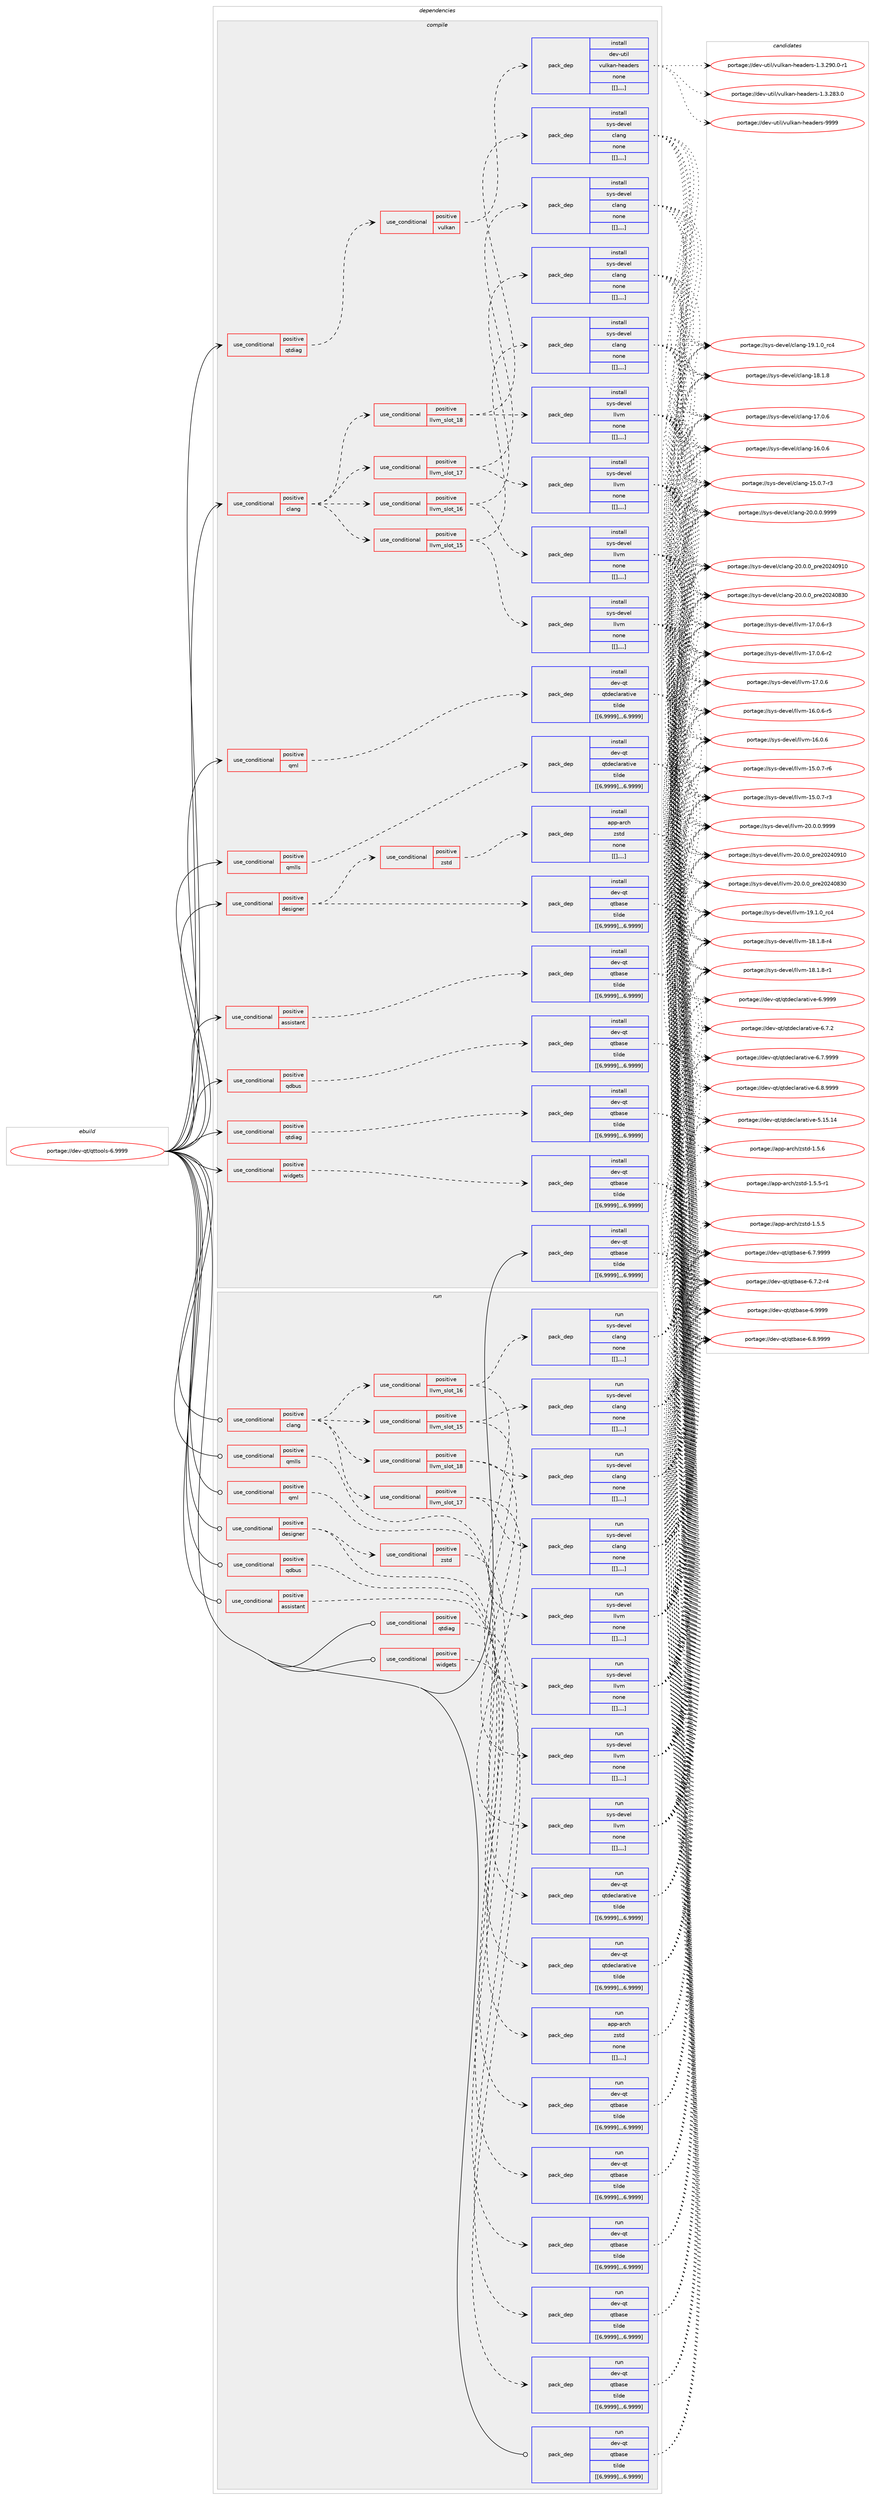 digraph prolog {

# *************
# Graph options
# *************

newrank=true;
concentrate=true;
compound=true;
graph [rankdir=LR,fontname=Helvetica,fontsize=10,ranksep=1.5];#, ranksep=2.5, nodesep=0.2];
edge  [arrowhead=vee];
node  [fontname=Helvetica,fontsize=10];

# **********
# The ebuild
# **********

subgraph cluster_leftcol {
color=gray;
label=<<i>ebuild</i>>;
id [label="portage://dev-qt/qttools-6.9999", color=red, width=4, href="../dev-qt/qttools-6.9999.svg"];
}

# ****************
# The dependencies
# ****************

subgraph cluster_midcol {
color=gray;
label=<<i>dependencies</i>>;
subgraph cluster_compile {
fillcolor="#eeeeee";
style=filled;
label=<<i>compile</i>>;
subgraph cond43428 {
dependency173015 [label=<<TABLE BORDER="0" CELLBORDER="1" CELLSPACING="0" CELLPADDING="4"><TR><TD ROWSPAN="3" CELLPADDING="10">use_conditional</TD></TR><TR><TD>positive</TD></TR><TR><TD>assistant</TD></TR></TABLE>>, shape=none, color=red];
subgraph pack128321 {
dependency173016 [label=<<TABLE BORDER="0" CELLBORDER="1" CELLSPACING="0" CELLPADDING="4" WIDTH="220"><TR><TD ROWSPAN="6" CELLPADDING="30">pack_dep</TD></TR><TR><TD WIDTH="110">install</TD></TR><TR><TD>dev-qt</TD></TR><TR><TD>qtbase</TD></TR><TR><TD>tilde</TD></TR><TR><TD>[[6,9999],,,6.9999]</TD></TR></TABLE>>, shape=none, color=blue];
}
dependency173015:e -> dependency173016:w [weight=20,style="dashed",arrowhead="vee"];
}
id:e -> dependency173015:w [weight=20,style="solid",arrowhead="vee"];
subgraph cond43429 {
dependency173017 [label=<<TABLE BORDER="0" CELLBORDER="1" CELLSPACING="0" CELLPADDING="4"><TR><TD ROWSPAN="3" CELLPADDING="10">use_conditional</TD></TR><TR><TD>positive</TD></TR><TR><TD>clang</TD></TR></TABLE>>, shape=none, color=red];
subgraph cond43430 {
dependency173018 [label=<<TABLE BORDER="0" CELLBORDER="1" CELLSPACING="0" CELLPADDING="4"><TR><TD ROWSPAN="3" CELLPADDING="10">use_conditional</TD></TR><TR><TD>positive</TD></TR><TR><TD>llvm_slot_15</TD></TR></TABLE>>, shape=none, color=red];
subgraph pack128322 {
dependency173019 [label=<<TABLE BORDER="0" CELLBORDER="1" CELLSPACING="0" CELLPADDING="4" WIDTH="220"><TR><TD ROWSPAN="6" CELLPADDING="30">pack_dep</TD></TR><TR><TD WIDTH="110">install</TD></TR><TR><TD>sys-devel</TD></TR><TR><TD>clang</TD></TR><TR><TD>none</TD></TR><TR><TD>[[],,,,]</TD></TR></TABLE>>, shape=none, color=blue];
}
dependency173018:e -> dependency173019:w [weight=20,style="dashed",arrowhead="vee"];
subgraph pack128323 {
dependency173020 [label=<<TABLE BORDER="0" CELLBORDER="1" CELLSPACING="0" CELLPADDING="4" WIDTH="220"><TR><TD ROWSPAN="6" CELLPADDING="30">pack_dep</TD></TR><TR><TD WIDTH="110">install</TD></TR><TR><TD>sys-devel</TD></TR><TR><TD>llvm</TD></TR><TR><TD>none</TD></TR><TR><TD>[[],,,,]</TD></TR></TABLE>>, shape=none, color=blue];
}
dependency173018:e -> dependency173020:w [weight=20,style="dashed",arrowhead="vee"];
}
dependency173017:e -> dependency173018:w [weight=20,style="dashed",arrowhead="vee"];
subgraph cond43431 {
dependency173021 [label=<<TABLE BORDER="0" CELLBORDER="1" CELLSPACING="0" CELLPADDING="4"><TR><TD ROWSPAN="3" CELLPADDING="10">use_conditional</TD></TR><TR><TD>positive</TD></TR><TR><TD>llvm_slot_16</TD></TR></TABLE>>, shape=none, color=red];
subgraph pack128324 {
dependency173022 [label=<<TABLE BORDER="0" CELLBORDER="1" CELLSPACING="0" CELLPADDING="4" WIDTH="220"><TR><TD ROWSPAN="6" CELLPADDING="30">pack_dep</TD></TR><TR><TD WIDTH="110">install</TD></TR><TR><TD>sys-devel</TD></TR><TR><TD>clang</TD></TR><TR><TD>none</TD></TR><TR><TD>[[],,,,]</TD></TR></TABLE>>, shape=none, color=blue];
}
dependency173021:e -> dependency173022:w [weight=20,style="dashed",arrowhead="vee"];
subgraph pack128325 {
dependency173023 [label=<<TABLE BORDER="0" CELLBORDER="1" CELLSPACING="0" CELLPADDING="4" WIDTH="220"><TR><TD ROWSPAN="6" CELLPADDING="30">pack_dep</TD></TR><TR><TD WIDTH="110">install</TD></TR><TR><TD>sys-devel</TD></TR><TR><TD>llvm</TD></TR><TR><TD>none</TD></TR><TR><TD>[[],,,,]</TD></TR></TABLE>>, shape=none, color=blue];
}
dependency173021:e -> dependency173023:w [weight=20,style="dashed",arrowhead="vee"];
}
dependency173017:e -> dependency173021:w [weight=20,style="dashed",arrowhead="vee"];
subgraph cond43432 {
dependency173024 [label=<<TABLE BORDER="0" CELLBORDER="1" CELLSPACING="0" CELLPADDING="4"><TR><TD ROWSPAN="3" CELLPADDING="10">use_conditional</TD></TR><TR><TD>positive</TD></TR><TR><TD>llvm_slot_17</TD></TR></TABLE>>, shape=none, color=red];
subgraph pack128326 {
dependency173025 [label=<<TABLE BORDER="0" CELLBORDER="1" CELLSPACING="0" CELLPADDING="4" WIDTH="220"><TR><TD ROWSPAN="6" CELLPADDING="30">pack_dep</TD></TR><TR><TD WIDTH="110">install</TD></TR><TR><TD>sys-devel</TD></TR><TR><TD>clang</TD></TR><TR><TD>none</TD></TR><TR><TD>[[],,,,]</TD></TR></TABLE>>, shape=none, color=blue];
}
dependency173024:e -> dependency173025:w [weight=20,style="dashed",arrowhead="vee"];
subgraph pack128327 {
dependency173026 [label=<<TABLE BORDER="0" CELLBORDER="1" CELLSPACING="0" CELLPADDING="4" WIDTH="220"><TR><TD ROWSPAN="6" CELLPADDING="30">pack_dep</TD></TR><TR><TD WIDTH="110">install</TD></TR><TR><TD>sys-devel</TD></TR><TR><TD>llvm</TD></TR><TR><TD>none</TD></TR><TR><TD>[[],,,,]</TD></TR></TABLE>>, shape=none, color=blue];
}
dependency173024:e -> dependency173026:w [weight=20,style="dashed",arrowhead="vee"];
}
dependency173017:e -> dependency173024:w [weight=20,style="dashed",arrowhead="vee"];
subgraph cond43433 {
dependency173027 [label=<<TABLE BORDER="0" CELLBORDER="1" CELLSPACING="0" CELLPADDING="4"><TR><TD ROWSPAN="3" CELLPADDING="10">use_conditional</TD></TR><TR><TD>positive</TD></TR><TR><TD>llvm_slot_18</TD></TR></TABLE>>, shape=none, color=red];
subgraph pack128328 {
dependency173028 [label=<<TABLE BORDER="0" CELLBORDER="1" CELLSPACING="0" CELLPADDING="4" WIDTH="220"><TR><TD ROWSPAN="6" CELLPADDING="30">pack_dep</TD></TR><TR><TD WIDTH="110">install</TD></TR><TR><TD>sys-devel</TD></TR><TR><TD>clang</TD></TR><TR><TD>none</TD></TR><TR><TD>[[],,,,]</TD></TR></TABLE>>, shape=none, color=blue];
}
dependency173027:e -> dependency173028:w [weight=20,style="dashed",arrowhead="vee"];
subgraph pack128329 {
dependency173029 [label=<<TABLE BORDER="0" CELLBORDER="1" CELLSPACING="0" CELLPADDING="4" WIDTH="220"><TR><TD ROWSPAN="6" CELLPADDING="30">pack_dep</TD></TR><TR><TD WIDTH="110">install</TD></TR><TR><TD>sys-devel</TD></TR><TR><TD>llvm</TD></TR><TR><TD>none</TD></TR><TR><TD>[[],,,,]</TD></TR></TABLE>>, shape=none, color=blue];
}
dependency173027:e -> dependency173029:w [weight=20,style="dashed",arrowhead="vee"];
}
dependency173017:e -> dependency173027:w [weight=20,style="dashed",arrowhead="vee"];
}
id:e -> dependency173017:w [weight=20,style="solid",arrowhead="vee"];
subgraph cond43434 {
dependency173030 [label=<<TABLE BORDER="0" CELLBORDER="1" CELLSPACING="0" CELLPADDING="4"><TR><TD ROWSPAN="3" CELLPADDING="10">use_conditional</TD></TR><TR><TD>positive</TD></TR><TR><TD>designer</TD></TR></TABLE>>, shape=none, color=red];
subgraph pack128330 {
dependency173031 [label=<<TABLE BORDER="0" CELLBORDER="1" CELLSPACING="0" CELLPADDING="4" WIDTH="220"><TR><TD ROWSPAN="6" CELLPADDING="30">pack_dep</TD></TR><TR><TD WIDTH="110">install</TD></TR><TR><TD>dev-qt</TD></TR><TR><TD>qtbase</TD></TR><TR><TD>tilde</TD></TR><TR><TD>[[6,9999],,,6.9999]</TD></TR></TABLE>>, shape=none, color=blue];
}
dependency173030:e -> dependency173031:w [weight=20,style="dashed",arrowhead="vee"];
subgraph cond43435 {
dependency173032 [label=<<TABLE BORDER="0" CELLBORDER="1" CELLSPACING="0" CELLPADDING="4"><TR><TD ROWSPAN="3" CELLPADDING="10">use_conditional</TD></TR><TR><TD>positive</TD></TR><TR><TD>zstd</TD></TR></TABLE>>, shape=none, color=red];
subgraph pack128331 {
dependency173033 [label=<<TABLE BORDER="0" CELLBORDER="1" CELLSPACING="0" CELLPADDING="4" WIDTH="220"><TR><TD ROWSPAN="6" CELLPADDING="30">pack_dep</TD></TR><TR><TD WIDTH="110">install</TD></TR><TR><TD>app-arch</TD></TR><TR><TD>zstd</TD></TR><TR><TD>none</TD></TR><TR><TD>[[],,,,]</TD></TR></TABLE>>, shape=none, color=blue];
}
dependency173032:e -> dependency173033:w [weight=20,style="dashed",arrowhead="vee"];
}
dependency173030:e -> dependency173032:w [weight=20,style="dashed",arrowhead="vee"];
}
id:e -> dependency173030:w [weight=20,style="solid",arrowhead="vee"];
subgraph cond43436 {
dependency173034 [label=<<TABLE BORDER="0" CELLBORDER="1" CELLSPACING="0" CELLPADDING="4"><TR><TD ROWSPAN="3" CELLPADDING="10">use_conditional</TD></TR><TR><TD>positive</TD></TR><TR><TD>qdbus</TD></TR></TABLE>>, shape=none, color=red];
subgraph pack128332 {
dependency173035 [label=<<TABLE BORDER="0" CELLBORDER="1" CELLSPACING="0" CELLPADDING="4" WIDTH="220"><TR><TD ROWSPAN="6" CELLPADDING="30">pack_dep</TD></TR><TR><TD WIDTH="110">install</TD></TR><TR><TD>dev-qt</TD></TR><TR><TD>qtbase</TD></TR><TR><TD>tilde</TD></TR><TR><TD>[[6,9999],,,6.9999]</TD></TR></TABLE>>, shape=none, color=blue];
}
dependency173034:e -> dependency173035:w [weight=20,style="dashed",arrowhead="vee"];
}
id:e -> dependency173034:w [weight=20,style="solid",arrowhead="vee"];
subgraph cond43437 {
dependency173036 [label=<<TABLE BORDER="0" CELLBORDER="1" CELLSPACING="0" CELLPADDING="4"><TR><TD ROWSPAN="3" CELLPADDING="10">use_conditional</TD></TR><TR><TD>positive</TD></TR><TR><TD>qml</TD></TR></TABLE>>, shape=none, color=red];
subgraph pack128333 {
dependency173037 [label=<<TABLE BORDER="0" CELLBORDER="1" CELLSPACING="0" CELLPADDING="4" WIDTH="220"><TR><TD ROWSPAN="6" CELLPADDING="30">pack_dep</TD></TR><TR><TD WIDTH="110">install</TD></TR><TR><TD>dev-qt</TD></TR><TR><TD>qtdeclarative</TD></TR><TR><TD>tilde</TD></TR><TR><TD>[[6,9999],,,6.9999]</TD></TR></TABLE>>, shape=none, color=blue];
}
dependency173036:e -> dependency173037:w [weight=20,style="dashed",arrowhead="vee"];
}
id:e -> dependency173036:w [weight=20,style="solid",arrowhead="vee"];
subgraph cond43438 {
dependency173038 [label=<<TABLE BORDER="0" CELLBORDER="1" CELLSPACING="0" CELLPADDING="4"><TR><TD ROWSPAN="3" CELLPADDING="10">use_conditional</TD></TR><TR><TD>positive</TD></TR><TR><TD>qmlls</TD></TR></TABLE>>, shape=none, color=red];
subgraph pack128334 {
dependency173039 [label=<<TABLE BORDER="0" CELLBORDER="1" CELLSPACING="0" CELLPADDING="4" WIDTH="220"><TR><TD ROWSPAN="6" CELLPADDING="30">pack_dep</TD></TR><TR><TD WIDTH="110">install</TD></TR><TR><TD>dev-qt</TD></TR><TR><TD>qtdeclarative</TD></TR><TR><TD>tilde</TD></TR><TR><TD>[[6,9999],,,6.9999]</TD></TR></TABLE>>, shape=none, color=blue];
}
dependency173038:e -> dependency173039:w [weight=20,style="dashed",arrowhead="vee"];
}
id:e -> dependency173038:w [weight=20,style="solid",arrowhead="vee"];
subgraph cond43439 {
dependency173040 [label=<<TABLE BORDER="0" CELLBORDER="1" CELLSPACING="0" CELLPADDING="4"><TR><TD ROWSPAN="3" CELLPADDING="10">use_conditional</TD></TR><TR><TD>positive</TD></TR><TR><TD>qtdiag</TD></TR></TABLE>>, shape=none, color=red];
subgraph cond43440 {
dependency173041 [label=<<TABLE BORDER="0" CELLBORDER="1" CELLSPACING="0" CELLPADDING="4"><TR><TD ROWSPAN="3" CELLPADDING="10">use_conditional</TD></TR><TR><TD>positive</TD></TR><TR><TD>vulkan</TD></TR></TABLE>>, shape=none, color=red];
subgraph pack128335 {
dependency173042 [label=<<TABLE BORDER="0" CELLBORDER="1" CELLSPACING="0" CELLPADDING="4" WIDTH="220"><TR><TD ROWSPAN="6" CELLPADDING="30">pack_dep</TD></TR><TR><TD WIDTH="110">install</TD></TR><TR><TD>dev-util</TD></TR><TR><TD>vulkan-headers</TD></TR><TR><TD>none</TD></TR><TR><TD>[[],,,,]</TD></TR></TABLE>>, shape=none, color=blue];
}
dependency173041:e -> dependency173042:w [weight=20,style="dashed",arrowhead="vee"];
}
dependency173040:e -> dependency173041:w [weight=20,style="dashed",arrowhead="vee"];
}
id:e -> dependency173040:w [weight=20,style="solid",arrowhead="vee"];
subgraph cond43441 {
dependency173043 [label=<<TABLE BORDER="0" CELLBORDER="1" CELLSPACING="0" CELLPADDING="4"><TR><TD ROWSPAN="3" CELLPADDING="10">use_conditional</TD></TR><TR><TD>positive</TD></TR><TR><TD>qtdiag</TD></TR></TABLE>>, shape=none, color=red];
subgraph pack128336 {
dependency173044 [label=<<TABLE BORDER="0" CELLBORDER="1" CELLSPACING="0" CELLPADDING="4" WIDTH="220"><TR><TD ROWSPAN="6" CELLPADDING="30">pack_dep</TD></TR><TR><TD WIDTH="110">install</TD></TR><TR><TD>dev-qt</TD></TR><TR><TD>qtbase</TD></TR><TR><TD>tilde</TD></TR><TR><TD>[[6,9999],,,6.9999]</TD></TR></TABLE>>, shape=none, color=blue];
}
dependency173043:e -> dependency173044:w [weight=20,style="dashed",arrowhead="vee"];
}
id:e -> dependency173043:w [weight=20,style="solid",arrowhead="vee"];
subgraph cond43442 {
dependency173045 [label=<<TABLE BORDER="0" CELLBORDER="1" CELLSPACING="0" CELLPADDING="4"><TR><TD ROWSPAN="3" CELLPADDING="10">use_conditional</TD></TR><TR><TD>positive</TD></TR><TR><TD>widgets</TD></TR></TABLE>>, shape=none, color=red];
subgraph pack128337 {
dependency173046 [label=<<TABLE BORDER="0" CELLBORDER="1" CELLSPACING="0" CELLPADDING="4" WIDTH="220"><TR><TD ROWSPAN="6" CELLPADDING="30">pack_dep</TD></TR><TR><TD WIDTH="110">install</TD></TR><TR><TD>dev-qt</TD></TR><TR><TD>qtbase</TD></TR><TR><TD>tilde</TD></TR><TR><TD>[[6,9999],,,6.9999]</TD></TR></TABLE>>, shape=none, color=blue];
}
dependency173045:e -> dependency173046:w [weight=20,style="dashed",arrowhead="vee"];
}
id:e -> dependency173045:w [weight=20,style="solid",arrowhead="vee"];
subgraph pack128338 {
dependency173047 [label=<<TABLE BORDER="0" CELLBORDER="1" CELLSPACING="0" CELLPADDING="4" WIDTH="220"><TR><TD ROWSPAN="6" CELLPADDING="30">pack_dep</TD></TR><TR><TD WIDTH="110">install</TD></TR><TR><TD>dev-qt</TD></TR><TR><TD>qtbase</TD></TR><TR><TD>tilde</TD></TR><TR><TD>[[6,9999],,,6.9999]</TD></TR></TABLE>>, shape=none, color=blue];
}
id:e -> dependency173047:w [weight=20,style="solid",arrowhead="vee"];
}
subgraph cluster_compileandrun {
fillcolor="#eeeeee";
style=filled;
label=<<i>compile and run</i>>;
}
subgraph cluster_run {
fillcolor="#eeeeee";
style=filled;
label=<<i>run</i>>;
subgraph cond43443 {
dependency173048 [label=<<TABLE BORDER="0" CELLBORDER="1" CELLSPACING="0" CELLPADDING="4"><TR><TD ROWSPAN="3" CELLPADDING="10">use_conditional</TD></TR><TR><TD>positive</TD></TR><TR><TD>assistant</TD></TR></TABLE>>, shape=none, color=red];
subgraph pack128339 {
dependency173049 [label=<<TABLE BORDER="0" CELLBORDER="1" CELLSPACING="0" CELLPADDING="4" WIDTH="220"><TR><TD ROWSPAN="6" CELLPADDING="30">pack_dep</TD></TR><TR><TD WIDTH="110">run</TD></TR><TR><TD>dev-qt</TD></TR><TR><TD>qtbase</TD></TR><TR><TD>tilde</TD></TR><TR><TD>[[6,9999],,,6.9999]</TD></TR></TABLE>>, shape=none, color=blue];
}
dependency173048:e -> dependency173049:w [weight=20,style="dashed",arrowhead="vee"];
}
id:e -> dependency173048:w [weight=20,style="solid",arrowhead="odot"];
subgraph cond43444 {
dependency173050 [label=<<TABLE BORDER="0" CELLBORDER="1" CELLSPACING="0" CELLPADDING="4"><TR><TD ROWSPAN="3" CELLPADDING="10">use_conditional</TD></TR><TR><TD>positive</TD></TR><TR><TD>clang</TD></TR></TABLE>>, shape=none, color=red];
subgraph cond43445 {
dependency173051 [label=<<TABLE BORDER="0" CELLBORDER="1" CELLSPACING="0" CELLPADDING="4"><TR><TD ROWSPAN="3" CELLPADDING="10">use_conditional</TD></TR><TR><TD>positive</TD></TR><TR><TD>llvm_slot_15</TD></TR></TABLE>>, shape=none, color=red];
subgraph pack128340 {
dependency173052 [label=<<TABLE BORDER="0" CELLBORDER="1" CELLSPACING="0" CELLPADDING="4" WIDTH="220"><TR><TD ROWSPAN="6" CELLPADDING="30">pack_dep</TD></TR><TR><TD WIDTH="110">run</TD></TR><TR><TD>sys-devel</TD></TR><TR><TD>clang</TD></TR><TR><TD>none</TD></TR><TR><TD>[[],,,,]</TD></TR></TABLE>>, shape=none, color=blue];
}
dependency173051:e -> dependency173052:w [weight=20,style="dashed",arrowhead="vee"];
subgraph pack128341 {
dependency173053 [label=<<TABLE BORDER="0" CELLBORDER="1" CELLSPACING="0" CELLPADDING="4" WIDTH="220"><TR><TD ROWSPAN="6" CELLPADDING="30">pack_dep</TD></TR><TR><TD WIDTH="110">run</TD></TR><TR><TD>sys-devel</TD></TR><TR><TD>llvm</TD></TR><TR><TD>none</TD></TR><TR><TD>[[],,,,]</TD></TR></TABLE>>, shape=none, color=blue];
}
dependency173051:e -> dependency173053:w [weight=20,style="dashed",arrowhead="vee"];
}
dependency173050:e -> dependency173051:w [weight=20,style="dashed",arrowhead="vee"];
subgraph cond43446 {
dependency173054 [label=<<TABLE BORDER="0" CELLBORDER="1" CELLSPACING="0" CELLPADDING="4"><TR><TD ROWSPAN="3" CELLPADDING="10">use_conditional</TD></TR><TR><TD>positive</TD></TR><TR><TD>llvm_slot_16</TD></TR></TABLE>>, shape=none, color=red];
subgraph pack128342 {
dependency173055 [label=<<TABLE BORDER="0" CELLBORDER="1" CELLSPACING="0" CELLPADDING="4" WIDTH="220"><TR><TD ROWSPAN="6" CELLPADDING="30">pack_dep</TD></TR><TR><TD WIDTH="110">run</TD></TR><TR><TD>sys-devel</TD></TR><TR><TD>clang</TD></TR><TR><TD>none</TD></TR><TR><TD>[[],,,,]</TD></TR></TABLE>>, shape=none, color=blue];
}
dependency173054:e -> dependency173055:w [weight=20,style="dashed",arrowhead="vee"];
subgraph pack128343 {
dependency173056 [label=<<TABLE BORDER="0" CELLBORDER="1" CELLSPACING="0" CELLPADDING="4" WIDTH="220"><TR><TD ROWSPAN="6" CELLPADDING="30">pack_dep</TD></TR><TR><TD WIDTH="110">run</TD></TR><TR><TD>sys-devel</TD></TR><TR><TD>llvm</TD></TR><TR><TD>none</TD></TR><TR><TD>[[],,,,]</TD></TR></TABLE>>, shape=none, color=blue];
}
dependency173054:e -> dependency173056:w [weight=20,style="dashed",arrowhead="vee"];
}
dependency173050:e -> dependency173054:w [weight=20,style="dashed",arrowhead="vee"];
subgraph cond43447 {
dependency173057 [label=<<TABLE BORDER="0" CELLBORDER="1" CELLSPACING="0" CELLPADDING="4"><TR><TD ROWSPAN="3" CELLPADDING="10">use_conditional</TD></TR><TR><TD>positive</TD></TR><TR><TD>llvm_slot_17</TD></TR></TABLE>>, shape=none, color=red];
subgraph pack128344 {
dependency173058 [label=<<TABLE BORDER="0" CELLBORDER="1" CELLSPACING="0" CELLPADDING="4" WIDTH="220"><TR><TD ROWSPAN="6" CELLPADDING="30">pack_dep</TD></TR><TR><TD WIDTH="110">run</TD></TR><TR><TD>sys-devel</TD></TR><TR><TD>clang</TD></TR><TR><TD>none</TD></TR><TR><TD>[[],,,,]</TD></TR></TABLE>>, shape=none, color=blue];
}
dependency173057:e -> dependency173058:w [weight=20,style="dashed",arrowhead="vee"];
subgraph pack128345 {
dependency173059 [label=<<TABLE BORDER="0" CELLBORDER="1" CELLSPACING="0" CELLPADDING="4" WIDTH="220"><TR><TD ROWSPAN="6" CELLPADDING="30">pack_dep</TD></TR><TR><TD WIDTH="110">run</TD></TR><TR><TD>sys-devel</TD></TR><TR><TD>llvm</TD></TR><TR><TD>none</TD></TR><TR><TD>[[],,,,]</TD></TR></TABLE>>, shape=none, color=blue];
}
dependency173057:e -> dependency173059:w [weight=20,style="dashed",arrowhead="vee"];
}
dependency173050:e -> dependency173057:w [weight=20,style="dashed",arrowhead="vee"];
subgraph cond43448 {
dependency173060 [label=<<TABLE BORDER="0" CELLBORDER="1" CELLSPACING="0" CELLPADDING="4"><TR><TD ROWSPAN="3" CELLPADDING="10">use_conditional</TD></TR><TR><TD>positive</TD></TR><TR><TD>llvm_slot_18</TD></TR></TABLE>>, shape=none, color=red];
subgraph pack128346 {
dependency173061 [label=<<TABLE BORDER="0" CELLBORDER="1" CELLSPACING="0" CELLPADDING="4" WIDTH="220"><TR><TD ROWSPAN="6" CELLPADDING="30">pack_dep</TD></TR><TR><TD WIDTH="110">run</TD></TR><TR><TD>sys-devel</TD></TR><TR><TD>clang</TD></TR><TR><TD>none</TD></TR><TR><TD>[[],,,,]</TD></TR></TABLE>>, shape=none, color=blue];
}
dependency173060:e -> dependency173061:w [weight=20,style="dashed",arrowhead="vee"];
subgraph pack128347 {
dependency173062 [label=<<TABLE BORDER="0" CELLBORDER="1" CELLSPACING="0" CELLPADDING="4" WIDTH="220"><TR><TD ROWSPAN="6" CELLPADDING="30">pack_dep</TD></TR><TR><TD WIDTH="110">run</TD></TR><TR><TD>sys-devel</TD></TR><TR><TD>llvm</TD></TR><TR><TD>none</TD></TR><TR><TD>[[],,,,]</TD></TR></TABLE>>, shape=none, color=blue];
}
dependency173060:e -> dependency173062:w [weight=20,style="dashed",arrowhead="vee"];
}
dependency173050:e -> dependency173060:w [weight=20,style="dashed",arrowhead="vee"];
}
id:e -> dependency173050:w [weight=20,style="solid",arrowhead="odot"];
subgraph cond43449 {
dependency173063 [label=<<TABLE BORDER="0" CELLBORDER="1" CELLSPACING="0" CELLPADDING="4"><TR><TD ROWSPAN="3" CELLPADDING="10">use_conditional</TD></TR><TR><TD>positive</TD></TR><TR><TD>designer</TD></TR></TABLE>>, shape=none, color=red];
subgraph pack128348 {
dependency173064 [label=<<TABLE BORDER="0" CELLBORDER="1" CELLSPACING="0" CELLPADDING="4" WIDTH="220"><TR><TD ROWSPAN="6" CELLPADDING="30">pack_dep</TD></TR><TR><TD WIDTH="110">run</TD></TR><TR><TD>dev-qt</TD></TR><TR><TD>qtbase</TD></TR><TR><TD>tilde</TD></TR><TR><TD>[[6,9999],,,6.9999]</TD></TR></TABLE>>, shape=none, color=blue];
}
dependency173063:e -> dependency173064:w [weight=20,style="dashed",arrowhead="vee"];
subgraph cond43450 {
dependency173065 [label=<<TABLE BORDER="0" CELLBORDER="1" CELLSPACING="0" CELLPADDING="4"><TR><TD ROWSPAN="3" CELLPADDING="10">use_conditional</TD></TR><TR><TD>positive</TD></TR><TR><TD>zstd</TD></TR></TABLE>>, shape=none, color=red];
subgraph pack128349 {
dependency173066 [label=<<TABLE BORDER="0" CELLBORDER="1" CELLSPACING="0" CELLPADDING="4" WIDTH="220"><TR><TD ROWSPAN="6" CELLPADDING="30">pack_dep</TD></TR><TR><TD WIDTH="110">run</TD></TR><TR><TD>app-arch</TD></TR><TR><TD>zstd</TD></TR><TR><TD>none</TD></TR><TR><TD>[[],,,,]</TD></TR></TABLE>>, shape=none, color=blue];
}
dependency173065:e -> dependency173066:w [weight=20,style="dashed",arrowhead="vee"];
}
dependency173063:e -> dependency173065:w [weight=20,style="dashed",arrowhead="vee"];
}
id:e -> dependency173063:w [weight=20,style="solid",arrowhead="odot"];
subgraph cond43451 {
dependency173067 [label=<<TABLE BORDER="0" CELLBORDER="1" CELLSPACING="0" CELLPADDING="4"><TR><TD ROWSPAN="3" CELLPADDING="10">use_conditional</TD></TR><TR><TD>positive</TD></TR><TR><TD>qdbus</TD></TR></TABLE>>, shape=none, color=red];
subgraph pack128350 {
dependency173068 [label=<<TABLE BORDER="0" CELLBORDER="1" CELLSPACING="0" CELLPADDING="4" WIDTH="220"><TR><TD ROWSPAN="6" CELLPADDING="30">pack_dep</TD></TR><TR><TD WIDTH="110">run</TD></TR><TR><TD>dev-qt</TD></TR><TR><TD>qtbase</TD></TR><TR><TD>tilde</TD></TR><TR><TD>[[6,9999],,,6.9999]</TD></TR></TABLE>>, shape=none, color=blue];
}
dependency173067:e -> dependency173068:w [weight=20,style="dashed",arrowhead="vee"];
}
id:e -> dependency173067:w [weight=20,style="solid",arrowhead="odot"];
subgraph cond43452 {
dependency173069 [label=<<TABLE BORDER="0" CELLBORDER="1" CELLSPACING="0" CELLPADDING="4"><TR><TD ROWSPAN="3" CELLPADDING="10">use_conditional</TD></TR><TR><TD>positive</TD></TR><TR><TD>qml</TD></TR></TABLE>>, shape=none, color=red];
subgraph pack128351 {
dependency173070 [label=<<TABLE BORDER="0" CELLBORDER="1" CELLSPACING="0" CELLPADDING="4" WIDTH="220"><TR><TD ROWSPAN="6" CELLPADDING="30">pack_dep</TD></TR><TR><TD WIDTH="110">run</TD></TR><TR><TD>dev-qt</TD></TR><TR><TD>qtdeclarative</TD></TR><TR><TD>tilde</TD></TR><TR><TD>[[6,9999],,,6.9999]</TD></TR></TABLE>>, shape=none, color=blue];
}
dependency173069:e -> dependency173070:w [weight=20,style="dashed",arrowhead="vee"];
}
id:e -> dependency173069:w [weight=20,style="solid",arrowhead="odot"];
subgraph cond43453 {
dependency173071 [label=<<TABLE BORDER="0" CELLBORDER="1" CELLSPACING="0" CELLPADDING="4"><TR><TD ROWSPAN="3" CELLPADDING="10">use_conditional</TD></TR><TR><TD>positive</TD></TR><TR><TD>qmlls</TD></TR></TABLE>>, shape=none, color=red];
subgraph pack128352 {
dependency173072 [label=<<TABLE BORDER="0" CELLBORDER="1" CELLSPACING="0" CELLPADDING="4" WIDTH="220"><TR><TD ROWSPAN="6" CELLPADDING="30">pack_dep</TD></TR><TR><TD WIDTH="110">run</TD></TR><TR><TD>dev-qt</TD></TR><TR><TD>qtdeclarative</TD></TR><TR><TD>tilde</TD></TR><TR><TD>[[6,9999],,,6.9999]</TD></TR></TABLE>>, shape=none, color=blue];
}
dependency173071:e -> dependency173072:w [weight=20,style="dashed",arrowhead="vee"];
}
id:e -> dependency173071:w [weight=20,style="solid",arrowhead="odot"];
subgraph cond43454 {
dependency173073 [label=<<TABLE BORDER="0" CELLBORDER="1" CELLSPACING="0" CELLPADDING="4"><TR><TD ROWSPAN="3" CELLPADDING="10">use_conditional</TD></TR><TR><TD>positive</TD></TR><TR><TD>qtdiag</TD></TR></TABLE>>, shape=none, color=red];
subgraph pack128353 {
dependency173074 [label=<<TABLE BORDER="0" CELLBORDER="1" CELLSPACING="0" CELLPADDING="4" WIDTH="220"><TR><TD ROWSPAN="6" CELLPADDING="30">pack_dep</TD></TR><TR><TD WIDTH="110">run</TD></TR><TR><TD>dev-qt</TD></TR><TR><TD>qtbase</TD></TR><TR><TD>tilde</TD></TR><TR><TD>[[6,9999],,,6.9999]</TD></TR></TABLE>>, shape=none, color=blue];
}
dependency173073:e -> dependency173074:w [weight=20,style="dashed",arrowhead="vee"];
}
id:e -> dependency173073:w [weight=20,style="solid",arrowhead="odot"];
subgraph cond43455 {
dependency173075 [label=<<TABLE BORDER="0" CELLBORDER="1" CELLSPACING="0" CELLPADDING="4"><TR><TD ROWSPAN="3" CELLPADDING="10">use_conditional</TD></TR><TR><TD>positive</TD></TR><TR><TD>widgets</TD></TR></TABLE>>, shape=none, color=red];
subgraph pack128354 {
dependency173076 [label=<<TABLE BORDER="0" CELLBORDER="1" CELLSPACING="0" CELLPADDING="4" WIDTH="220"><TR><TD ROWSPAN="6" CELLPADDING="30">pack_dep</TD></TR><TR><TD WIDTH="110">run</TD></TR><TR><TD>dev-qt</TD></TR><TR><TD>qtbase</TD></TR><TR><TD>tilde</TD></TR><TR><TD>[[6,9999],,,6.9999]</TD></TR></TABLE>>, shape=none, color=blue];
}
dependency173075:e -> dependency173076:w [weight=20,style="dashed",arrowhead="vee"];
}
id:e -> dependency173075:w [weight=20,style="solid",arrowhead="odot"];
subgraph pack128355 {
dependency173077 [label=<<TABLE BORDER="0" CELLBORDER="1" CELLSPACING="0" CELLPADDING="4" WIDTH="220"><TR><TD ROWSPAN="6" CELLPADDING="30">pack_dep</TD></TR><TR><TD WIDTH="110">run</TD></TR><TR><TD>dev-qt</TD></TR><TR><TD>qtbase</TD></TR><TR><TD>tilde</TD></TR><TR><TD>[[6,9999],,,6.9999]</TD></TR></TABLE>>, shape=none, color=blue];
}
id:e -> dependency173077:w [weight=20,style="solid",arrowhead="odot"];
}
}

# **************
# The candidates
# **************

subgraph cluster_choices {
rank=same;
color=gray;
label=<<i>candidates</i>>;

subgraph choice128321 {
color=black;
nodesep=1;
choice1001011184511311647113116989711510145544657575757 [label="portage://dev-qt/qtbase-6.9999", color=red, width=4,href="../dev-qt/qtbase-6.9999.svg"];
choice10010111845113116471131169897115101455446564657575757 [label="portage://dev-qt/qtbase-6.8.9999", color=red, width=4,href="../dev-qt/qtbase-6.8.9999.svg"];
choice10010111845113116471131169897115101455446554657575757 [label="portage://dev-qt/qtbase-6.7.9999", color=red, width=4,href="../dev-qt/qtbase-6.7.9999.svg"];
choice100101118451131164711311698971151014554465546504511452 [label="portage://dev-qt/qtbase-6.7.2-r4", color=red, width=4,href="../dev-qt/qtbase-6.7.2-r4.svg"];
dependency173016:e -> choice1001011184511311647113116989711510145544657575757:w [style=dotted,weight="100"];
dependency173016:e -> choice10010111845113116471131169897115101455446564657575757:w [style=dotted,weight="100"];
dependency173016:e -> choice10010111845113116471131169897115101455446554657575757:w [style=dotted,weight="100"];
dependency173016:e -> choice100101118451131164711311698971151014554465546504511452:w [style=dotted,weight="100"];
}
subgraph choice128322 {
color=black;
nodesep=1;
choice11512111545100101118101108479910897110103455048464846484657575757 [label="portage://sys-devel/clang-20.0.0.9999", color=red, width=4,href="../sys-devel/clang-20.0.0.9999.svg"];
choice1151211154510010111810110847991089711010345504846484648951121141015048505248574948 [label="portage://sys-devel/clang-20.0.0_pre20240910", color=red, width=4,href="../sys-devel/clang-20.0.0_pre20240910.svg"];
choice1151211154510010111810110847991089711010345504846484648951121141015048505248565148 [label="portage://sys-devel/clang-20.0.0_pre20240830", color=red, width=4,href="../sys-devel/clang-20.0.0_pre20240830.svg"];
choice1151211154510010111810110847991089711010345495746494648951149952 [label="portage://sys-devel/clang-19.1.0_rc4", color=red, width=4,href="../sys-devel/clang-19.1.0_rc4.svg"];
choice1151211154510010111810110847991089711010345495646494656 [label="portage://sys-devel/clang-18.1.8", color=red, width=4,href="../sys-devel/clang-18.1.8.svg"];
choice1151211154510010111810110847991089711010345495546484654 [label="portage://sys-devel/clang-17.0.6", color=red, width=4,href="../sys-devel/clang-17.0.6.svg"];
choice1151211154510010111810110847991089711010345495446484654 [label="portage://sys-devel/clang-16.0.6", color=red, width=4,href="../sys-devel/clang-16.0.6.svg"];
choice11512111545100101118101108479910897110103454953464846554511451 [label="portage://sys-devel/clang-15.0.7-r3", color=red, width=4,href="../sys-devel/clang-15.0.7-r3.svg"];
dependency173019:e -> choice11512111545100101118101108479910897110103455048464846484657575757:w [style=dotted,weight="100"];
dependency173019:e -> choice1151211154510010111810110847991089711010345504846484648951121141015048505248574948:w [style=dotted,weight="100"];
dependency173019:e -> choice1151211154510010111810110847991089711010345504846484648951121141015048505248565148:w [style=dotted,weight="100"];
dependency173019:e -> choice1151211154510010111810110847991089711010345495746494648951149952:w [style=dotted,weight="100"];
dependency173019:e -> choice1151211154510010111810110847991089711010345495646494656:w [style=dotted,weight="100"];
dependency173019:e -> choice1151211154510010111810110847991089711010345495546484654:w [style=dotted,weight="100"];
dependency173019:e -> choice1151211154510010111810110847991089711010345495446484654:w [style=dotted,weight="100"];
dependency173019:e -> choice11512111545100101118101108479910897110103454953464846554511451:w [style=dotted,weight="100"];
}
subgraph choice128323 {
color=black;
nodesep=1;
choice1151211154510010111810110847108108118109455048464846484657575757 [label="portage://sys-devel/llvm-20.0.0.9999", color=red, width=4,href="../sys-devel/llvm-20.0.0.9999.svg"];
choice115121115451001011181011084710810811810945504846484648951121141015048505248574948 [label="portage://sys-devel/llvm-20.0.0_pre20240910", color=red, width=4,href="../sys-devel/llvm-20.0.0_pre20240910.svg"];
choice115121115451001011181011084710810811810945504846484648951121141015048505248565148 [label="portage://sys-devel/llvm-20.0.0_pre20240830", color=red, width=4,href="../sys-devel/llvm-20.0.0_pre20240830.svg"];
choice115121115451001011181011084710810811810945495746494648951149952 [label="portage://sys-devel/llvm-19.1.0_rc4", color=red, width=4,href="../sys-devel/llvm-19.1.0_rc4.svg"];
choice1151211154510010111810110847108108118109454956464946564511452 [label="portage://sys-devel/llvm-18.1.8-r4", color=red, width=4,href="../sys-devel/llvm-18.1.8-r4.svg"];
choice1151211154510010111810110847108108118109454956464946564511449 [label="portage://sys-devel/llvm-18.1.8-r1", color=red, width=4,href="../sys-devel/llvm-18.1.8-r1.svg"];
choice1151211154510010111810110847108108118109454955464846544511451 [label="portage://sys-devel/llvm-17.0.6-r3", color=red, width=4,href="../sys-devel/llvm-17.0.6-r3.svg"];
choice1151211154510010111810110847108108118109454955464846544511450 [label="portage://sys-devel/llvm-17.0.6-r2", color=red, width=4,href="../sys-devel/llvm-17.0.6-r2.svg"];
choice115121115451001011181011084710810811810945495546484654 [label="portage://sys-devel/llvm-17.0.6", color=red, width=4,href="../sys-devel/llvm-17.0.6.svg"];
choice1151211154510010111810110847108108118109454954464846544511453 [label="portage://sys-devel/llvm-16.0.6-r5", color=red, width=4,href="../sys-devel/llvm-16.0.6-r5.svg"];
choice115121115451001011181011084710810811810945495446484654 [label="portage://sys-devel/llvm-16.0.6", color=red, width=4,href="../sys-devel/llvm-16.0.6.svg"];
choice1151211154510010111810110847108108118109454953464846554511454 [label="portage://sys-devel/llvm-15.0.7-r6", color=red, width=4,href="../sys-devel/llvm-15.0.7-r6.svg"];
choice1151211154510010111810110847108108118109454953464846554511451 [label="portage://sys-devel/llvm-15.0.7-r3", color=red, width=4,href="../sys-devel/llvm-15.0.7-r3.svg"];
dependency173020:e -> choice1151211154510010111810110847108108118109455048464846484657575757:w [style=dotted,weight="100"];
dependency173020:e -> choice115121115451001011181011084710810811810945504846484648951121141015048505248574948:w [style=dotted,weight="100"];
dependency173020:e -> choice115121115451001011181011084710810811810945504846484648951121141015048505248565148:w [style=dotted,weight="100"];
dependency173020:e -> choice115121115451001011181011084710810811810945495746494648951149952:w [style=dotted,weight="100"];
dependency173020:e -> choice1151211154510010111810110847108108118109454956464946564511452:w [style=dotted,weight="100"];
dependency173020:e -> choice1151211154510010111810110847108108118109454956464946564511449:w [style=dotted,weight="100"];
dependency173020:e -> choice1151211154510010111810110847108108118109454955464846544511451:w [style=dotted,weight="100"];
dependency173020:e -> choice1151211154510010111810110847108108118109454955464846544511450:w [style=dotted,weight="100"];
dependency173020:e -> choice115121115451001011181011084710810811810945495546484654:w [style=dotted,weight="100"];
dependency173020:e -> choice1151211154510010111810110847108108118109454954464846544511453:w [style=dotted,weight="100"];
dependency173020:e -> choice115121115451001011181011084710810811810945495446484654:w [style=dotted,weight="100"];
dependency173020:e -> choice1151211154510010111810110847108108118109454953464846554511454:w [style=dotted,weight="100"];
dependency173020:e -> choice1151211154510010111810110847108108118109454953464846554511451:w [style=dotted,weight="100"];
}
subgraph choice128324 {
color=black;
nodesep=1;
choice11512111545100101118101108479910897110103455048464846484657575757 [label="portage://sys-devel/clang-20.0.0.9999", color=red, width=4,href="../sys-devel/clang-20.0.0.9999.svg"];
choice1151211154510010111810110847991089711010345504846484648951121141015048505248574948 [label="portage://sys-devel/clang-20.0.0_pre20240910", color=red, width=4,href="../sys-devel/clang-20.0.0_pre20240910.svg"];
choice1151211154510010111810110847991089711010345504846484648951121141015048505248565148 [label="portage://sys-devel/clang-20.0.0_pre20240830", color=red, width=4,href="../sys-devel/clang-20.0.0_pre20240830.svg"];
choice1151211154510010111810110847991089711010345495746494648951149952 [label="portage://sys-devel/clang-19.1.0_rc4", color=red, width=4,href="../sys-devel/clang-19.1.0_rc4.svg"];
choice1151211154510010111810110847991089711010345495646494656 [label="portage://sys-devel/clang-18.1.8", color=red, width=4,href="../sys-devel/clang-18.1.8.svg"];
choice1151211154510010111810110847991089711010345495546484654 [label="portage://sys-devel/clang-17.0.6", color=red, width=4,href="../sys-devel/clang-17.0.6.svg"];
choice1151211154510010111810110847991089711010345495446484654 [label="portage://sys-devel/clang-16.0.6", color=red, width=4,href="../sys-devel/clang-16.0.6.svg"];
choice11512111545100101118101108479910897110103454953464846554511451 [label="portage://sys-devel/clang-15.0.7-r3", color=red, width=4,href="../sys-devel/clang-15.0.7-r3.svg"];
dependency173022:e -> choice11512111545100101118101108479910897110103455048464846484657575757:w [style=dotted,weight="100"];
dependency173022:e -> choice1151211154510010111810110847991089711010345504846484648951121141015048505248574948:w [style=dotted,weight="100"];
dependency173022:e -> choice1151211154510010111810110847991089711010345504846484648951121141015048505248565148:w [style=dotted,weight="100"];
dependency173022:e -> choice1151211154510010111810110847991089711010345495746494648951149952:w [style=dotted,weight="100"];
dependency173022:e -> choice1151211154510010111810110847991089711010345495646494656:w [style=dotted,weight="100"];
dependency173022:e -> choice1151211154510010111810110847991089711010345495546484654:w [style=dotted,weight="100"];
dependency173022:e -> choice1151211154510010111810110847991089711010345495446484654:w [style=dotted,weight="100"];
dependency173022:e -> choice11512111545100101118101108479910897110103454953464846554511451:w [style=dotted,weight="100"];
}
subgraph choice128325 {
color=black;
nodesep=1;
choice1151211154510010111810110847108108118109455048464846484657575757 [label="portage://sys-devel/llvm-20.0.0.9999", color=red, width=4,href="../sys-devel/llvm-20.0.0.9999.svg"];
choice115121115451001011181011084710810811810945504846484648951121141015048505248574948 [label="portage://sys-devel/llvm-20.0.0_pre20240910", color=red, width=4,href="../sys-devel/llvm-20.0.0_pre20240910.svg"];
choice115121115451001011181011084710810811810945504846484648951121141015048505248565148 [label="portage://sys-devel/llvm-20.0.0_pre20240830", color=red, width=4,href="../sys-devel/llvm-20.0.0_pre20240830.svg"];
choice115121115451001011181011084710810811810945495746494648951149952 [label="portage://sys-devel/llvm-19.1.0_rc4", color=red, width=4,href="../sys-devel/llvm-19.1.0_rc4.svg"];
choice1151211154510010111810110847108108118109454956464946564511452 [label="portage://sys-devel/llvm-18.1.8-r4", color=red, width=4,href="../sys-devel/llvm-18.1.8-r4.svg"];
choice1151211154510010111810110847108108118109454956464946564511449 [label="portage://sys-devel/llvm-18.1.8-r1", color=red, width=4,href="../sys-devel/llvm-18.1.8-r1.svg"];
choice1151211154510010111810110847108108118109454955464846544511451 [label="portage://sys-devel/llvm-17.0.6-r3", color=red, width=4,href="../sys-devel/llvm-17.0.6-r3.svg"];
choice1151211154510010111810110847108108118109454955464846544511450 [label="portage://sys-devel/llvm-17.0.6-r2", color=red, width=4,href="../sys-devel/llvm-17.0.6-r2.svg"];
choice115121115451001011181011084710810811810945495546484654 [label="portage://sys-devel/llvm-17.0.6", color=red, width=4,href="../sys-devel/llvm-17.0.6.svg"];
choice1151211154510010111810110847108108118109454954464846544511453 [label="portage://sys-devel/llvm-16.0.6-r5", color=red, width=4,href="../sys-devel/llvm-16.0.6-r5.svg"];
choice115121115451001011181011084710810811810945495446484654 [label="portage://sys-devel/llvm-16.0.6", color=red, width=4,href="../sys-devel/llvm-16.0.6.svg"];
choice1151211154510010111810110847108108118109454953464846554511454 [label="portage://sys-devel/llvm-15.0.7-r6", color=red, width=4,href="../sys-devel/llvm-15.0.7-r6.svg"];
choice1151211154510010111810110847108108118109454953464846554511451 [label="portage://sys-devel/llvm-15.0.7-r3", color=red, width=4,href="../sys-devel/llvm-15.0.7-r3.svg"];
dependency173023:e -> choice1151211154510010111810110847108108118109455048464846484657575757:w [style=dotted,weight="100"];
dependency173023:e -> choice115121115451001011181011084710810811810945504846484648951121141015048505248574948:w [style=dotted,weight="100"];
dependency173023:e -> choice115121115451001011181011084710810811810945504846484648951121141015048505248565148:w [style=dotted,weight="100"];
dependency173023:e -> choice115121115451001011181011084710810811810945495746494648951149952:w [style=dotted,weight="100"];
dependency173023:e -> choice1151211154510010111810110847108108118109454956464946564511452:w [style=dotted,weight="100"];
dependency173023:e -> choice1151211154510010111810110847108108118109454956464946564511449:w [style=dotted,weight="100"];
dependency173023:e -> choice1151211154510010111810110847108108118109454955464846544511451:w [style=dotted,weight="100"];
dependency173023:e -> choice1151211154510010111810110847108108118109454955464846544511450:w [style=dotted,weight="100"];
dependency173023:e -> choice115121115451001011181011084710810811810945495546484654:w [style=dotted,weight="100"];
dependency173023:e -> choice1151211154510010111810110847108108118109454954464846544511453:w [style=dotted,weight="100"];
dependency173023:e -> choice115121115451001011181011084710810811810945495446484654:w [style=dotted,weight="100"];
dependency173023:e -> choice1151211154510010111810110847108108118109454953464846554511454:w [style=dotted,weight="100"];
dependency173023:e -> choice1151211154510010111810110847108108118109454953464846554511451:w [style=dotted,weight="100"];
}
subgraph choice128326 {
color=black;
nodesep=1;
choice11512111545100101118101108479910897110103455048464846484657575757 [label="portage://sys-devel/clang-20.0.0.9999", color=red, width=4,href="../sys-devel/clang-20.0.0.9999.svg"];
choice1151211154510010111810110847991089711010345504846484648951121141015048505248574948 [label="portage://sys-devel/clang-20.0.0_pre20240910", color=red, width=4,href="../sys-devel/clang-20.0.0_pre20240910.svg"];
choice1151211154510010111810110847991089711010345504846484648951121141015048505248565148 [label="portage://sys-devel/clang-20.0.0_pre20240830", color=red, width=4,href="../sys-devel/clang-20.0.0_pre20240830.svg"];
choice1151211154510010111810110847991089711010345495746494648951149952 [label="portage://sys-devel/clang-19.1.0_rc4", color=red, width=4,href="../sys-devel/clang-19.1.0_rc4.svg"];
choice1151211154510010111810110847991089711010345495646494656 [label="portage://sys-devel/clang-18.1.8", color=red, width=4,href="../sys-devel/clang-18.1.8.svg"];
choice1151211154510010111810110847991089711010345495546484654 [label="portage://sys-devel/clang-17.0.6", color=red, width=4,href="../sys-devel/clang-17.0.6.svg"];
choice1151211154510010111810110847991089711010345495446484654 [label="portage://sys-devel/clang-16.0.6", color=red, width=4,href="../sys-devel/clang-16.0.6.svg"];
choice11512111545100101118101108479910897110103454953464846554511451 [label="portage://sys-devel/clang-15.0.7-r3", color=red, width=4,href="../sys-devel/clang-15.0.7-r3.svg"];
dependency173025:e -> choice11512111545100101118101108479910897110103455048464846484657575757:w [style=dotted,weight="100"];
dependency173025:e -> choice1151211154510010111810110847991089711010345504846484648951121141015048505248574948:w [style=dotted,weight="100"];
dependency173025:e -> choice1151211154510010111810110847991089711010345504846484648951121141015048505248565148:w [style=dotted,weight="100"];
dependency173025:e -> choice1151211154510010111810110847991089711010345495746494648951149952:w [style=dotted,weight="100"];
dependency173025:e -> choice1151211154510010111810110847991089711010345495646494656:w [style=dotted,weight="100"];
dependency173025:e -> choice1151211154510010111810110847991089711010345495546484654:w [style=dotted,weight="100"];
dependency173025:e -> choice1151211154510010111810110847991089711010345495446484654:w [style=dotted,weight="100"];
dependency173025:e -> choice11512111545100101118101108479910897110103454953464846554511451:w [style=dotted,weight="100"];
}
subgraph choice128327 {
color=black;
nodesep=1;
choice1151211154510010111810110847108108118109455048464846484657575757 [label="portage://sys-devel/llvm-20.0.0.9999", color=red, width=4,href="../sys-devel/llvm-20.0.0.9999.svg"];
choice115121115451001011181011084710810811810945504846484648951121141015048505248574948 [label="portage://sys-devel/llvm-20.0.0_pre20240910", color=red, width=4,href="../sys-devel/llvm-20.0.0_pre20240910.svg"];
choice115121115451001011181011084710810811810945504846484648951121141015048505248565148 [label="portage://sys-devel/llvm-20.0.0_pre20240830", color=red, width=4,href="../sys-devel/llvm-20.0.0_pre20240830.svg"];
choice115121115451001011181011084710810811810945495746494648951149952 [label="portage://sys-devel/llvm-19.1.0_rc4", color=red, width=4,href="../sys-devel/llvm-19.1.0_rc4.svg"];
choice1151211154510010111810110847108108118109454956464946564511452 [label="portage://sys-devel/llvm-18.1.8-r4", color=red, width=4,href="../sys-devel/llvm-18.1.8-r4.svg"];
choice1151211154510010111810110847108108118109454956464946564511449 [label="portage://sys-devel/llvm-18.1.8-r1", color=red, width=4,href="../sys-devel/llvm-18.1.8-r1.svg"];
choice1151211154510010111810110847108108118109454955464846544511451 [label="portage://sys-devel/llvm-17.0.6-r3", color=red, width=4,href="../sys-devel/llvm-17.0.6-r3.svg"];
choice1151211154510010111810110847108108118109454955464846544511450 [label="portage://sys-devel/llvm-17.0.6-r2", color=red, width=4,href="../sys-devel/llvm-17.0.6-r2.svg"];
choice115121115451001011181011084710810811810945495546484654 [label="portage://sys-devel/llvm-17.0.6", color=red, width=4,href="../sys-devel/llvm-17.0.6.svg"];
choice1151211154510010111810110847108108118109454954464846544511453 [label="portage://sys-devel/llvm-16.0.6-r5", color=red, width=4,href="../sys-devel/llvm-16.0.6-r5.svg"];
choice115121115451001011181011084710810811810945495446484654 [label="portage://sys-devel/llvm-16.0.6", color=red, width=4,href="../sys-devel/llvm-16.0.6.svg"];
choice1151211154510010111810110847108108118109454953464846554511454 [label="portage://sys-devel/llvm-15.0.7-r6", color=red, width=4,href="../sys-devel/llvm-15.0.7-r6.svg"];
choice1151211154510010111810110847108108118109454953464846554511451 [label="portage://sys-devel/llvm-15.0.7-r3", color=red, width=4,href="../sys-devel/llvm-15.0.7-r3.svg"];
dependency173026:e -> choice1151211154510010111810110847108108118109455048464846484657575757:w [style=dotted,weight="100"];
dependency173026:e -> choice115121115451001011181011084710810811810945504846484648951121141015048505248574948:w [style=dotted,weight="100"];
dependency173026:e -> choice115121115451001011181011084710810811810945504846484648951121141015048505248565148:w [style=dotted,weight="100"];
dependency173026:e -> choice115121115451001011181011084710810811810945495746494648951149952:w [style=dotted,weight="100"];
dependency173026:e -> choice1151211154510010111810110847108108118109454956464946564511452:w [style=dotted,weight="100"];
dependency173026:e -> choice1151211154510010111810110847108108118109454956464946564511449:w [style=dotted,weight="100"];
dependency173026:e -> choice1151211154510010111810110847108108118109454955464846544511451:w [style=dotted,weight="100"];
dependency173026:e -> choice1151211154510010111810110847108108118109454955464846544511450:w [style=dotted,weight="100"];
dependency173026:e -> choice115121115451001011181011084710810811810945495546484654:w [style=dotted,weight="100"];
dependency173026:e -> choice1151211154510010111810110847108108118109454954464846544511453:w [style=dotted,weight="100"];
dependency173026:e -> choice115121115451001011181011084710810811810945495446484654:w [style=dotted,weight="100"];
dependency173026:e -> choice1151211154510010111810110847108108118109454953464846554511454:w [style=dotted,weight="100"];
dependency173026:e -> choice1151211154510010111810110847108108118109454953464846554511451:w [style=dotted,weight="100"];
}
subgraph choice128328 {
color=black;
nodesep=1;
choice11512111545100101118101108479910897110103455048464846484657575757 [label="portage://sys-devel/clang-20.0.0.9999", color=red, width=4,href="../sys-devel/clang-20.0.0.9999.svg"];
choice1151211154510010111810110847991089711010345504846484648951121141015048505248574948 [label="portage://sys-devel/clang-20.0.0_pre20240910", color=red, width=4,href="../sys-devel/clang-20.0.0_pre20240910.svg"];
choice1151211154510010111810110847991089711010345504846484648951121141015048505248565148 [label="portage://sys-devel/clang-20.0.0_pre20240830", color=red, width=4,href="../sys-devel/clang-20.0.0_pre20240830.svg"];
choice1151211154510010111810110847991089711010345495746494648951149952 [label="portage://sys-devel/clang-19.1.0_rc4", color=red, width=4,href="../sys-devel/clang-19.1.0_rc4.svg"];
choice1151211154510010111810110847991089711010345495646494656 [label="portage://sys-devel/clang-18.1.8", color=red, width=4,href="../sys-devel/clang-18.1.8.svg"];
choice1151211154510010111810110847991089711010345495546484654 [label="portage://sys-devel/clang-17.0.6", color=red, width=4,href="../sys-devel/clang-17.0.6.svg"];
choice1151211154510010111810110847991089711010345495446484654 [label="portage://sys-devel/clang-16.0.6", color=red, width=4,href="../sys-devel/clang-16.0.6.svg"];
choice11512111545100101118101108479910897110103454953464846554511451 [label="portage://sys-devel/clang-15.0.7-r3", color=red, width=4,href="../sys-devel/clang-15.0.7-r3.svg"];
dependency173028:e -> choice11512111545100101118101108479910897110103455048464846484657575757:w [style=dotted,weight="100"];
dependency173028:e -> choice1151211154510010111810110847991089711010345504846484648951121141015048505248574948:w [style=dotted,weight="100"];
dependency173028:e -> choice1151211154510010111810110847991089711010345504846484648951121141015048505248565148:w [style=dotted,weight="100"];
dependency173028:e -> choice1151211154510010111810110847991089711010345495746494648951149952:w [style=dotted,weight="100"];
dependency173028:e -> choice1151211154510010111810110847991089711010345495646494656:w [style=dotted,weight="100"];
dependency173028:e -> choice1151211154510010111810110847991089711010345495546484654:w [style=dotted,weight="100"];
dependency173028:e -> choice1151211154510010111810110847991089711010345495446484654:w [style=dotted,weight="100"];
dependency173028:e -> choice11512111545100101118101108479910897110103454953464846554511451:w [style=dotted,weight="100"];
}
subgraph choice128329 {
color=black;
nodesep=1;
choice1151211154510010111810110847108108118109455048464846484657575757 [label="portage://sys-devel/llvm-20.0.0.9999", color=red, width=4,href="../sys-devel/llvm-20.0.0.9999.svg"];
choice115121115451001011181011084710810811810945504846484648951121141015048505248574948 [label="portage://sys-devel/llvm-20.0.0_pre20240910", color=red, width=4,href="../sys-devel/llvm-20.0.0_pre20240910.svg"];
choice115121115451001011181011084710810811810945504846484648951121141015048505248565148 [label="portage://sys-devel/llvm-20.0.0_pre20240830", color=red, width=4,href="../sys-devel/llvm-20.0.0_pre20240830.svg"];
choice115121115451001011181011084710810811810945495746494648951149952 [label="portage://sys-devel/llvm-19.1.0_rc4", color=red, width=4,href="../sys-devel/llvm-19.1.0_rc4.svg"];
choice1151211154510010111810110847108108118109454956464946564511452 [label="portage://sys-devel/llvm-18.1.8-r4", color=red, width=4,href="../sys-devel/llvm-18.1.8-r4.svg"];
choice1151211154510010111810110847108108118109454956464946564511449 [label="portage://sys-devel/llvm-18.1.8-r1", color=red, width=4,href="../sys-devel/llvm-18.1.8-r1.svg"];
choice1151211154510010111810110847108108118109454955464846544511451 [label="portage://sys-devel/llvm-17.0.6-r3", color=red, width=4,href="../sys-devel/llvm-17.0.6-r3.svg"];
choice1151211154510010111810110847108108118109454955464846544511450 [label="portage://sys-devel/llvm-17.0.6-r2", color=red, width=4,href="../sys-devel/llvm-17.0.6-r2.svg"];
choice115121115451001011181011084710810811810945495546484654 [label="portage://sys-devel/llvm-17.0.6", color=red, width=4,href="../sys-devel/llvm-17.0.6.svg"];
choice1151211154510010111810110847108108118109454954464846544511453 [label="portage://sys-devel/llvm-16.0.6-r5", color=red, width=4,href="../sys-devel/llvm-16.0.6-r5.svg"];
choice115121115451001011181011084710810811810945495446484654 [label="portage://sys-devel/llvm-16.0.6", color=red, width=4,href="../sys-devel/llvm-16.0.6.svg"];
choice1151211154510010111810110847108108118109454953464846554511454 [label="portage://sys-devel/llvm-15.0.7-r6", color=red, width=4,href="../sys-devel/llvm-15.0.7-r6.svg"];
choice1151211154510010111810110847108108118109454953464846554511451 [label="portage://sys-devel/llvm-15.0.7-r3", color=red, width=4,href="../sys-devel/llvm-15.0.7-r3.svg"];
dependency173029:e -> choice1151211154510010111810110847108108118109455048464846484657575757:w [style=dotted,weight="100"];
dependency173029:e -> choice115121115451001011181011084710810811810945504846484648951121141015048505248574948:w [style=dotted,weight="100"];
dependency173029:e -> choice115121115451001011181011084710810811810945504846484648951121141015048505248565148:w [style=dotted,weight="100"];
dependency173029:e -> choice115121115451001011181011084710810811810945495746494648951149952:w [style=dotted,weight="100"];
dependency173029:e -> choice1151211154510010111810110847108108118109454956464946564511452:w [style=dotted,weight="100"];
dependency173029:e -> choice1151211154510010111810110847108108118109454956464946564511449:w [style=dotted,weight="100"];
dependency173029:e -> choice1151211154510010111810110847108108118109454955464846544511451:w [style=dotted,weight="100"];
dependency173029:e -> choice1151211154510010111810110847108108118109454955464846544511450:w [style=dotted,weight="100"];
dependency173029:e -> choice115121115451001011181011084710810811810945495546484654:w [style=dotted,weight="100"];
dependency173029:e -> choice1151211154510010111810110847108108118109454954464846544511453:w [style=dotted,weight="100"];
dependency173029:e -> choice115121115451001011181011084710810811810945495446484654:w [style=dotted,weight="100"];
dependency173029:e -> choice1151211154510010111810110847108108118109454953464846554511454:w [style=dotted,weight="100"];
dependency173029:e -> choice1151211154510010111810110847108108118109454953464846554511451:w [style=dotted,weight="100"];
}
subgraph choice128330 {
color=black;
nodesep=1;
choice1001011184511311647113116989711510145544657575757 [label="portage://dev-qt/qtbase-6.9999", color=red, width=4,href="../dev-qt/qtbase-6.9999.svg"];
choice10010111845113116471131169897115101455446564657575757 [label="portage://dev-qt/qtbase-6.8.9999", color=red, width=4,href="../dev-qt/qtbase-6.8.9999.svg"];
choice10010111845113116471131169897115101455446554657575757 [label="portage://dev-qt/qtbase-6.7.9999", color=red, width=4,href="../dev-qt/qtbase-6.7.9999.svg"];
choice100101118451131164711311698971151014554465546504511452 [label="portage://dev-qt/qtbase-6.7.2-r4", color=red, width=4,href="../dev-qt/qtbase-6.7.2-r4.svg"];
dependency173031:e -> choice1001011184511311647113116989711510145544657575757:w [style=dotted,weight="100"];
dependency173031:e -> choice10010111845113116471131169897115101455446564657575757:w [style=dotted,weight="100"];
dependency173031:e -> choice10010111845113116471131169897115101455446554657575757:w [style=dotted,weight="100"];
dependency173031:e -> choice100101118451131164711311698971151014554465546504511452:w [style=dotted,weight="100"];
}
subgraph choice128331 {
color=black;
nodesep=1;
choice9711211245971149910447122115116100454946534654 [label="portage://app-arch/zstd-1.5.6", color=red, width=4,href="../app-arch/zstd-1.5.6.svg"];
choice97112112459711499104471221151161004549465346534511449 [label="portage://app-arch/zstd-1.5.5-r1", color=red, width=4,href="../app-arch/zstd-1.5.5-r1.svg"];
choice9711211245971149910447122115116100454946534653 [label="portage://app-arch/zstd-1.5.5", color=red, width=4,href="../app-arch/zstd-1.5.5.svg"];
dependency173033:e -> choice9711211245971149910447122115116100454946534654:w [style=dotted,weight="100"];
dependency173033:e -> choice97112112459711499104471221151161004549465346534511449:w [style=dotted,weight="100"];
dependency173033:e -> choice9711211245971149910447122115116100454946534653:w [style=dotted,weight="100"];
}
subgraph choice128332 {
color=black;
nodesep=1;
choice1001011184511311647113116989711510145544657575757 [label="portage://dev-qt/qtbase-6.9999", color=red, width=4,href="../dev-qt/qtbase-6.9999.svg"];
choice10010111845113116471131169897115101455446564657575757 [label="portage://dev-qt/qtbase-6.8.9999", color=red, width=4,href="../dev-qt/qtbase-6.8.9999.svg"];
choice10010111845113116471131169897115101455446554657575757 [label="portage://dev-qt/qtbase-6.7.9999", color=red, width=4,href="../dev-qt/qtbase-6.7.9999.svg"];
choice100101118451131164711311698971151014554465546504511452 [label="portage://dev-qt/qtbase-6.7.2-r4", color=red, width=4,href="../dev-qt/qtbase-6.7.2-r4.svg"];
dependency173035:e -> choice1001011184511311647113116989711510145544657575757:w [style=dotted,weight="100"];
dependency173035:e -> choice10010111845113116471131169897115101455446564657575757:w [style=dotted,weight="100"];
dependency173035:e -> choice10010111845113116471131169897115101455446554657575757:w [style=dotted,weight="100"];
dependency173035:e -> choice100101118451131164711311698971151014554465546504511452:w [style=dotted,weight="100"];
}
subgraph choice128333 {
color=black;
nodesep=1;
choice100101118451131164711311610010199108971149711610511810145544657575757 [label="portage://dev-qt/qtdeclarative-6.9999", color=red, width=4,href="../dev-qt/qtdeclarative-6.9999.svg"];
choice1001011184511311647113116100101991089711497116105118101455446564657575757 [label="portage://dev-qt/qtdeclarative-6.8.9999", color=red, width=4,href="../dev-qt/qtdeclarative-6.8.9999.svg"];
choice1001011184511311647113116100101991089711497116105118101455446554657575757 [label="portage://dev-qt/qtdeclarative-6.7.9999", color=red, width=4,href="../dev-qt/qtdeclarative-6.7.9999.svg"];
choice1001011184511311647113116100101991089711497116105118101455446554650 [label="portage://dev-qt/qtdeclarative-6.7.2", color=red, width=4,href="../dev-qt/qtdeclarative-6.7.2.svg"];
choice10010111845113116471131161001019910897114971161051181014553464953464952 [label="portage://dev-qt/qtdeclarative-5.15.14", color=red, width=4,href="../dev-qt/qtdeclarative-5.15.14.svg"];
dependency173037:e -> choice100101118451131164711311610010199108971149711610511810145544657575757:w [style=dotted,weight="100"];
dependency173037:e -> choice1001011184511311647113116100101991089711497116105118101455446564657575757:w [style=dotted,weight="100"];
dependency173037:e -> choice1001011184511311647113116100101991089711497116105118101455446554657575757:w [style=dotted,weight="100"];
dependency173037:e -> choice1001011184511311647113116100101991089711497116105118101455446554650:w [style=dotted,weight="100"];
dependency173037:e -> choice10010111845113116471131161001019910897114971161051181014553464953464952:w [style=dotted,weight="100"];
}
subgraph choice128334 {
color=black;
nodesep=1;
choice100101118451131164711311610010199108971149711610511810145544657575757 [label="portage://dev-qt/qtdeclarative-6.9999", color=red, width=4,href="../dev-qt/qtdeclarative-6.9999.svg"];
choice1001011184511311647113116100101991089711497116105118101455446564657575757 [label="portage://dev-qt/qtdeclarative-6.8.9999", color=red, width=4,href="../dev-qt/qtdeclarative-6.8.9999.svg"];
choice1001011184511311647113116100101991089711497116105118101455446554657575757 [label="portage://dev-qt/qtdeclarative-6.7.9999", color=red, width=4,href="../dev-qt/qtdeclarative-6.7.9999.svg"];
choice1001011184511311647113116100101991089711497116105118101455446554650 [label="portage://dev-qt/qtdeclarative-6.7.2", color=red, width=4,href="../dev-qt/qtdeclarative-6.7.2.svg"];
choice10010111845113116471131161001019910897114971161051181014553464953464952 [label="portage://dev-qt/qtdeclarative-5.15.14", color=red, width=4,href="../dev-qt/qtdeclarative-5.15.14.svg"];
dependency173039:e -> choice100101118451131164711311610010199108971149711610511810145544657575757:w [style=dotted,weight="100"];
dependency173039:e -> choice1001011184511311647113116100101991089711497116105118101455446564657575757:w [style=dotted,weight="100"];
dependency173039:e -> choice1001011184511311647113116100101991089711497116105118101455446554657575757:w [style=dotted,weight="100"];
dependency173039:e -> choice1001011184511311647113116100101991089711497116105118101455446554650:w [style=dotted,weight="100"];
dependency173039:e -> choice10010111845113116471131161001019910897114971161051181014553464953464952:w [style=dotted,weight="100"];
}
subgraph choice128335 {
color=black;
nodesep=1;
choice10010111845117116105108471181171081079711045104101971001011141154557575757 [label="portage://dev-util/vulkan-headers-9999", color=red, width=4,href="../dev-util/vulkan-headers-9999.svg"];
choice1001011184511711610510847118117108107971104510410197100101114115454946514650574846484511449 [label="portage://dev-util/vulkan-headers-1.3.290.0-r1", color=red, width=4,href="../dev-util/vulkan-headers-1.3.290.0-r1.svg"];
choice100101118451171161051084711811710810797110451041019710010111411545494651465056514648 [label="portage://dev-util/vulkan-headers-1.3.283.0", color=red, width=4,href="../dev-util/vulkan-headers-1.3.283.0.svg"];
dependency173042:e -> choice10010111845117116105108471181171081079711045104101971001011141154557575757:w [style=dotted,weight="100"];
dependency173042:e -> choice1001011184511711610510847118117108107971104510410197100101114115454946514650574846484511449:w [style=dotted,weight="100"];
dependency173042:e -> choice100101118451171161051084711811710810797110451041019710010111411545494651465056514648:w [style=dotted,weight="100"];
}
subgraph choice128336 {
color=black;
nodesep=1;
choice1001011184511311647113116989711510145544657575757 [label="portage://dev-qt/qtbase-6.9999", color=red, width=4,href="../dev-qt/qtbase-6.9999.svg"];
choice10010111845113116471131169897115101455446564657575757 [label="portage://dev-qt/qtbase-6.8.9999", color=red, width=4,href="../dev-qt/qtbase-6.8.9999.svg"];
choice10010111845113116471131169897115101455446554657575757 [label="portage://dev-qt/qtbase-6.7.9999", color=red, width=4,href="../dev-qt/qtbase-6.7.9999.svg"];
choice100101118451131164711311698971151014554465546504511452 [label="portage://dev-qt/qtbase-6.7.2-r4", color=red, width=4,href="../dev-qt/qtbase-6.7.2-r4.svg"];
dependency173044:e -> choice1001011184511311647113116989711510145544657575757:w [style=dotted,weight="100"];
dependency173044:e -> choice10010111845113116471131169897115101455446564657575757:w [style=dotted,weight="100"];
dependency173044:e -> choice10010111845113116471131169897115101455446554657575757:w [style=dotted,weight="100"];
dependency173044:e -> choice100101118451131164711311698971151014554465546504511452:w [style=dotted,weight="100"];
}
subgraph choice128337 {
color=black;
nodesep=1;
choice1001011184511311647113116989711510145544657575757 [label="portage://dev-qt/qtbase-6.9999", color=red, width=4,href="../dev-qt/qtbase-6.9999.svg"];
choice10010111845113116471131169897115101455446564657575757 [label="portage://dev-qt/qtbase-6.8.9999", color=red, width=4,href="../dev-qt/qtbase-6.8.9999.svg"];
choice10010111845113116471131169897115101455446554657575757 [label="portage://dev-qt/qtbase-6.7.9999", color=red, width=4,href="../dev-qt/qtbase-6.7.9999.svg"];
choice100101118451131164711311698971151014554465546504511452 [label="portage://dev-qt/qtbase-6.7.2-r4", color=red, width=4,href="../dev-qt/qtbase-6.7.2-r4.svg"];
dependency173046:e -> choice1001011184511311647113116989711510145544657575757:w [style=dotted,weight="100"];
dependency173046:e -> choice10010111845113116471131169897115101455446564657575757:w [style=dotted,weight="100"];
dependency173046:e -> choice10010111845113116471131169897115101455446554657575757:w [style=dotted,weight="100"];
dependency173046:e -> choice100101118451131164711311698971151014554465546504511452:w [style=dotted,weight="100"];
}
subgraph choice128338 {
color=black;
nodesep=1;
choice1001011184511311647113116989711510145544657575757 [label="portage://dev-qt/qtbase-6.9999", color=red, width=4,href="../dev-qt/qtbase-6.9999.svg"];
choice10010111845113116471131169897115101455446564657575757 [label="portage://dev-qt/qtbase-6.8.9999", color=red, width=4,href="../dev-qt/qtbase-6.8.9999.svg"];
choice10010111845113116471131169897115101455446554657575757 [label="portage://dev-qt/qtbase-6.7.9999", color=red, width=4,href="../dev-qt/qtbase-6.7.9999.svg"];
choice100101118451131164711311698971151014554465546504511452 [label="portage://dev-qt/qtbase-6.7.2-r4", color=red, width=4,href="../dev-qt/qtbase-6.7.2-r4.svg"];
dependency173047:e -> choice1001011184511311647113116989711510145544657575757:w [style=dotted,weight="100"];
dependency173047:e -> choice10010111845113116471131169897115101455446564657575757:w [style=dotted,weight="100"];
dependency173047:e -> choice10010111845113116471131169897115101455446554657575757:w [style=dotted,weight="100"];
dependency173047:e -> choice100101118451131164711311698971151014554465546504511452:w [style=dotted,weight="100"];
}
subgraph choice128339 {
color=black;
nodesep=1;
choice1001011184511311647113116989711510145544657575757 [label="portage://dev-qt/qtbase-6.9999", color=red, width=4,href="../dev-qt/qtbase-6.9999.svg"];
choice10010111845113116471131169897115101455446564657575757 [label="portage://dev-qt/qtbase-6.8.9999", color=red, width=4,href="../dev-qt/qtbase-6.8.9999.svg"];
choice10010111845113116471131169897115101455446554657575757 [label="portage://dev-qt/qtbase-6.7.9999", color=red, width=4,href="../dev-qt/qtbase-6.7.9999.svg"];
choice100101118451131164711311698971151014554465546504511452 [label="portage://dev-qt/qtbase-6.7.2-r4", color=red, width=4,href="../dev-qt/qtbase-6.7.2-r4.svg"];
dependency173049:e -> choice1001011184511311647113116989711510145544657575757:w [style=dotted,weight="100"];
dependency173049:e -> choice10010111845113116471131169897115101455446564657575757:w [style=dotted,weight="100"];
dependency173049:e -> choice10010111845113116471131169897115101455446554657575757:w [style=dotted,weight="100"];
dependency173049:e -> choice100101118451131164711311698971151014554465546504511452:w [style=dotted,weight="100"];
}
subgraph choice128340 {
color=black;
nodesep=1;
choice11512111545100101118101108479910897110103455048464846484657575757 [label="portage://sys-devel/clang-20.0.0.9999", color=red, width=4,href="../sys-devel/clang-20.0.0.9999.svg"];
choice1151211154510010111810110847991089711010345504846484648951121141015048505248574948 [label="portage://sys-devel/clang-20.0.0_pre20240910", color=red, width=4,href="../sys-devel/clang-20.0.0_pre20240910.svg"];
choice1151211154510010111810110847991089711010345504846484648951121141015048505248565148 [label="portage://sys-devel/clang-20.0.0_pre20240830", color=red, width=4,href="../sys-devel/clang-20.0.0_pre20240830.svg"];
choice1151211154510010111810110847991089711010345495746494648951149952 [label="portage://sys-devel/clang-19.1.0_rc4", color=red, width=4,href="../sys-devel/clang-19.1.0_rc4.svg"];
choice1151211154510010111810110847991089711010345495646494656 [label="portage://sys-devel/clang-18.1.8", color=red, width=4,href="../sys-devel/clang-18.1.8.svg"];
choice1151211154510010111810110847991089711010345495546484654 [label="portage://sys-devel/clang-17.0.6", color=red, width=4,href="../sys-devel/clang-17.0.6.svg"];
choice1151211154510010111810110847991089711010345495446484654 [label="portage://sys-devel/clang-16.0.6", color=red, width=4,href="../sys-devel/clang-16.0.6.svg"];
choice11512111545100101118101108479910897110103454953464846554511451 [label="portage://sys-devel/clang-15.0.7-r3", color=red, width=4,href="../sys-devel/clang-15.0.7-r3.svg"];
dependency173052:e -> choice11512111545100101118101108479910897110103455048464846484657575757:w [style=dotted,weight="100"];
dependency173052:e -> choice1151211154510010111810110847991089711010345504846484648951121141015048505248574948:w [style=dotted,weight="100"];
dependency173052:e -> choice1151211154510010111810110847991089711010345504846484648951121141015048505248565148:w [style=dotted,weight="100"];
dependency173052:e -> choice1151211154510010111810110847991089711010345495746494648951149952:w [style=dotted,weight="100"];
dependency173052:e -> choice1151211154510010111810110847991089711010345495646494656:w [style=dotted,weight="100"];
dependency173052:e -> choice1151211154510010111810110847991089711010345495546484654:w [style=dotted,weight="100"];
dependency173052:e -> choice1151211154510010111810110847991089711010345495446484654:w [style=dotted,weight="100"];
dependency173052:e -> choice11512111545100101118101108479910897110103454953464846554511451:w [style=dotted,weight="100"];
}
subgraph choice128341 {
color=black;
nodesep=1;
choice1151211154510010111810110847108108118109455048464846484657575757 [label="portage://sys-devel/llvm-20.0.0.9999", color=red, width=4,href="../sys-devel/llvm-20.0.0.9999.svg"];
choice115121115451001011181011084710810811810945504846484648951121141015048505248574948 [label="portage://sys-devel/llvm-20.0.0_pre20240910", color=red, width=4,href="../sys-devel/llvm-20.0.0_pre20240910.svg"];
choice115121115451001011181011084710810811810945504846484648951121141015048505248565148 [label="portage://sys-devel/llvm-20.0.0_pre20240830", color=red, width=4,href="../sys-devel/llvm-20.0.0_pre20240830.svg"];
choice115121115451001011181011084710810811810945495746494648951149952 [label="portage://sys-devel/llvm-19.1.0_rc4", color=red, width=4,href="../sys-devel/llvm-19.1.0_rc4.svg"];
choice1151211154510010111810110847108108118109454956464946564511452 [label="portage://sys-devel/llvm-18.1.8-r4", color=red, width=4,href="../sys-devel/llvm-18.1.8-r4.svg"];
choice1151211154510010111810110847108108118109454956464946564511449 [label="portage://sys-devel/llvm-18.1.8-r1", color=red, width=4,href="../sys-devel/llvm-18.1.8-r1.svg"];
choice1151211154510010111810110847108108118109454955464846544511451 [label="portage://sys-devel/llvm-17.0.6-r3", color=red, width=4,href="../sys-devel/llvm-17.0.6-r3.svg"];
choice1151211154510010111810110847108108118109454955464846544511450 [label="portage://sys-devel/llvm-17.0.6-r2", color=red, width=4,href="../sys-devel/llvm-17.0.6-r2.svg"];
choice115121115451001011181011084710810811810945495546484654 [label="portage://sys-devel/llvm-17.0.6", color=red, width=4,href="../sys-devel/llvm-17.0.6.svg"];
choice1151211154510010111810110847108108118109454954464846544511453 [label="portage://sys-devel/llvm-16.0.6-r5", color=red, width=4,href="../sys-devel/llvm-16.0.6-r5.svg"];
choice115121115451001011181011084710810811810945495446484654 [label="portage://sys-devel/llvm-16.0.6", color=red, width=4,href="../sys-devel/llvm-16.0.6.svg"];
choice1151211154510010111810110847108108118109454953464846554511454 [label="portage://sys-devel/llvm-15.0.7-r6", color=red, width=4,href="../sys-devel/llvm-15.0.7-r6.svg"];
choice1151211154510010111810110847108108118109454953464846554511451 [label="portage://sys-devel/llvm-15.0.7-r3", color=red, width=4,href="../sys-devel/llvm-15.0.7-r3.svg"];
dependency173053:e -> choice1151211154510010111810110847108108118109455048464846484657575757:w [style=dotted,weight="100"];
dependency173053:e -> choice115121115451001011181011084710810811810945504846484648951121141015048505248574948:w [style=dotted,weight="100"];
dependency173053:e -> choice115121115451001011181011084710810811810945504846484648951121141015048505248565148:w [style=dotted,weight="100"];
dependency173053:e -> choice115121115451001011181011084710810811810945495746494648951149952:w [style=dotted,weight="100"];
dependency173053:e -> choice1151211154510010111810110847108108118109454956464946564511452:w [style=dotted,weight="100"];
dependency173053:e -> choice1151211154510010111810110847108108118109454956464946564511449:w [style=dotted,weight="100"];
dependency173053:e -> choice1151211154510010111810110847108108118109454955464846544511451:w [style=dotted,weight="100"];
dependency173053:e -> choice1151211154510010111810110847108108118109454955464846544511450:w [style=dotted,weight="100"];
dependency173053:e -> choice115121115451001011181011084710810811810945495546484654:w [style=dotted,weight="100"];
dependency173053:e -> choice1151211154510010111810110847108108118109454954464846544511453:w [style=dotted,weight="100"];
dependency173053:e -> choice115121115451001011181011084710810811810945495446484654:w [style=dotted,weight="100"];
dependency173053:e -> choice1151211154510010111810110847108108118109454953464846554511454:w [style=dotted,weight="100"];
dependency173053:e -> choice1151211154510010111810110847108108118109454953464846554511451:w [style=dotted,weight="100"];
}
subgraph choice128342 {
color=black;
nodesep=1;
choice11512111545100101118101108479910897110103455048464846484657575757 [label="portage://sys-devel/clang-20.0.0.9999", color=red, width=4,href="../sys-devel/clang-20.0.0.9999.svg"];
choice1151211154510010111810110847991089711010345504846484648951121141015048505248574948 [label="portage://sys-devel/clang-20.0.0_pre20240910", color=red, width=4,href="../sys-devel/clang-20.0.0_pre20240910.svg"];
choice1151211154510010111810110847991089711010345504846484648951121141015048505248565148 [label="portage://sys-devel/clang-20.0.0_pre20240830", color=red, width=4,href="../sys-devel/clang-20.0.0_pre20240830.svg"];
choice1151211154510010111810110847991089711010345495746494648951149952 [label="portage://sys-devel/clang-19.1.0_rc4", color=red, width=4,href="../sys-devel/clang-19.1.0_rc4.svg"];
choice1151211154510010111810110847991089711010345495646494656 [label="portage://sys-devel/clang-18.1.8", color=red, width=4,href="../sys-devel/clang-18.1.8.svg"];
choice1151211154510010111810110847991089711010345495546484654 [label="portage://sys-devel/clang-17.0.6", color=red, width=4,href="../sys-devel/clang-17.0.6.svg"];
choice1151211154510010111810110847991089711010345495446484654 [label="portage://sys-devel/clang-16.0.6", color=red, width=4,href="../sys-devel/clang-16.0.6.svg"];
choice11512111545100101118101108479910897110103454953464846554511451 [label="portage://sys-devel/clang-15.0.7-r3", color=red, width=4,href="../sys-devel/clang-15.0.7-r3.svg"];
dependency173055:e -> choice11512111545100101118101108479910897110103455048464846484657575757:w [style=dotted,weight="100"];
dependency173055:e -> choice1151211154510010111810110847991089711010345504846484648951121141015048505248574948:w [style=dotted,weight="100"];
dependency173055:e -> choice1151211154510010111810110847991089711010345504846484648951121141015048505248565148:w [style=dotted,weight="100"];
dependency173055:e -> choice1151211154510010111810110847991089711010345495746494648951149952:w [style=dotted,weight="100"];
dependency173055:e -> choice1151211154510010111810110847991089711010345495646494656:w [style=dotted,weight="100"];
dependency173055:e -> choice1151211154510010111810110847991089711010345495546484654:w [style=dotted,weight="100"];
dependency173055:e -> choice1151211154510010111810110847991089711010345495446484654:w [style=dotted,weight="100"];
dependency173055:e -> choice11512111545100101118101108479910897110103454953464846554511451:w [style=dotted,weight="100"];
}
subgraph choice128343 {
color=black;
nodesep=1;
choice1151211154510010111810110847108108118109455048464846484657575757 [label="portage://sys-devel/llvm-20.0.0.9999", color=red, width=4,href="../sys-devel/llvm-20.0.0.9999.svg"];
choice115121115451001011181011084710810811810945504846484648951121141015048505248574948 [label="portage://sys-devel/llvm-20.0.0_pre20240910", color=red, width=4,href="../sys-devel/llvm-20.0.0_pre20240910.svg"];
choice115121115451001011181011084710810811810945504846484648951121141015048505248565148 [label="portage://sys-devel/llvm-20.0.0_pre20240830", color=red, width=4,href="../sys-devel/llvm-20.0.0_pre20240830.svg"];
choice115121115451001011181011084710810811810945495746494648951149952 [label="portage://sys-devel/llvm-19.1.0_rc4", color=red, width=4,href="../sys-devel/llvm-19.1.0_rc4.svg"];
choice1151211154510010111810110847108108118109454956464946564511452 [label="portage://sys-devel/llvm-18.1.8-r4", color=red, width=4,href="../sys-devel/llvm-18.1.8-r4.svg"];
choice1151211154510010111810110847108108118109454956464946564511449 [label="portage://sys-devel/llvm-18.1.8-r1", color=red, width=4,href="../sys-devel/llvm-18.1.8-r1.svg"];
choice1151211154510010111810110847108108118109454955464846544511451 [label="portage://sys-devel/llvm-17.0.6-r3", color=red, width=4,href="../sys-devel/llvm-17.0.6-r3.svg"];
choice1151211154510010111810110847108108118109454955464846544511450 [label="portage://sys-devel/llvm-17.0.6-r2", color=red, width=4,href="../sys-devel/llvm-17.0.6-r2.svg"];
choice115121115451001011181011084710810811810945495546484654 [label="portage://sys-devel/llvm-17.0.6", color=red, width=4,href="../sys-devel/llvm-17.0.6.svg"];
choice1151211154510010111810110847108108118109454954464846544511453 [label="portage://sys-devel/llvm-16.0.6-r5", color=red, width=4,href="../sys-devel/llvm-16.0.6-r5.svg"];
choice115121115451001011181011084710810811810945495446484654 [label="portage://sys-devel/llvm-16.0.6", color=red, width=4,href="../sys-devel/llvm-16.0.6.svg"];
choice1151211154510010111810110847108108118109454953464846554511454 [label="portage://sys-devel/llvm-15.0.7-r6", color=red, width=4,href="../sys-devel/llvm-15.0.7-r6.svg"];
choice1151211154510010111810110847108108118109454953464846554511451 [label="portage://sys-devel/llvm-15.0.7-r3", color=red, width=4,href="../sys-devel/llvm-15.0.7-r3.svg"];
dependency173056:e -> choice1151211154510010111810110847108108118109455048464846484657575757:w [style=dotted,weight="100"];
dependency173056:e -> choice115121115451001011181011084710810811810945504846484648951121141015048505248574948:w [style=dotted,weight="100"];
dependency173056:e -> choice115121115451001011181011084710810811810945504846484648951121141015048505248565148:w [style=dotted,weight="100"];
dependency173056:e -> choice115121115451001011181011084710810811810945495746494648951149952:w [style=dotted,weight="100"];
dependency173056:e -> choice1151211154510010111810110847108108118109454956464946564511452:w [style=dotted,weight="100"];
dependency173056:e -> choice1151211154510010111810110847108108118109454956464946564511449:w [style=dotted,weight="100"];
dependency173056:e -> choice1151211154510010111810110847108108118109454955464846544511451:w [style=dotted,weight="100"];
dependency173056:e -> choice1151211154510010111810110847108108118109454955464846544511450:w [style=dotted,weight="100"];
dependency173056:e -> choice115121115451001011181011084710810811810945495546484654:w [style=dotted,weight="100"];
dependency173056:e -> choice1151211154510010111810110847108108118109454954464846544511453:w [style=dotted,weight="100"];
dependency173056:e -> choice115121115451001011181011084710810811810945495446484654:w [style=dotted,weight="100"];
dependency173056:e -> choice1151211154510010111810110847108108118109454953464846554511454:w [style=dotted,weight="100"];
dependency173056:e -> choice1151211154510010111810110847108108118109454953464846554511451:w [style=dotted,weight="100"];
}
subgraph choice128344 {
color=black;
nodesep=1;
choice11512111545100101118101108479910897110103455048464846484657575757 [label="portage://sys-devel/clang-20.0.0.9999", color=red, width=4,href="../sys-devel/clang-20.0.0.9999.svg"];
choice1151211154510010111810110847991089711010345504846484648951121141015048505248574948 [label="portage://sys-devel/clang-20.0.0_pre20240910", color=red, width=4,href="../sys-devel/clang-20.0.0_pre20240910.svg"];
choice1151211154510010111810110847991089711010345504846484648951121141015048505248565148 [label="portage://sys-devel/clang-20.0.0_pre20240830", color=red, width=4,href="../sys-devel/clang-20.0.0_pre20240830.svg"];
choice1151211154510010111810110847991089711010345495746494648951149952 [label="portage://sys-devel/clang-19.1.0_rc4", color=red, width=4,href="../sys-devel/clang-19.1.0_rc4.svg"];
choice1151211154510010111810110847991089711010345495646494656 [label="portage://sys-devel/clang-18.1.8", color=red, width=4,href="../sys-devel/clang-18.1.8.svg"];
choice1151211154510010111810110847991089711010345495546484654 [label="portage://sys-devel/clang-17.0.6", color=red, width=4,href="../sys-devel/clang-17.0.6.svg"];
choice1151211154510010111810110847991089711010345495446484654 [label="portage://sys-devel/clang-16.0.6", color=red, width=4,href="../sys-devel/clang-16.0.6.svg"];
choice11512111545100101118101108479910897110103454953464846554511451 [label="portage://sys-devel/clang-15.0.7-r3", color=red, width=4,href="../sys-devel/clang-15.0.7-r3.svg"];
dependency173058:e -> choice11512111545100101118101108479910897110103455048464846484657575757:w [style=dotted,weight="100"];
dependency173058:e -> choice1151211154510010111810110847991089711010345504846484648951121141015048505248574948:w [style=dotted,weight="100"];
dependency173058:e -> choice1151211154510010111810110847991089711010345504846484648951121141015048505248565148:w [style=dotted,weight="100"];
dependency173058:e -> choice1151211154510010111810110847991089711010345495746494648951149952:w [style=dotted,weight="100"];
dependency173058:e -> choice1151211154510010111810110847991089711010345495646494656:w [style=dotted,weight="100"];
dependency173058:e -> choice1151211154510010111810110847991089711010345495546484654:w [style=dotted,weight="100"];
dependency173058:e -> choice1151211154510010111810110847991089711010345495446484654:w [style=dotted,weight="100"];
dependency173058:e -> choice11512111545100101118101108479910897110103454953464846554511451:w [style=dotted,weight="100"];
}
subgraph choice128345 {
color=black;
nodesep=1;
choice1151211154510010111810110847108108118109455048464846484657575757 [label="portage://sys-devel/llvm-20.0.0.9999", color=red, width=4,href="../sys-devel/llvm-20.0.0.9999.svg"];
choice115121115451001011181011084710810811810945504846484648951121141015048505248574948 [label="portage://sys-devel/llvm-20.0.0_pre20240910", color=red, width=4,href="../sys-devel/llvm-20.0.0_pre20240910.svg"];
choice115121115451001011181011084710810811810945504846484648951121141015048505248565148 [label="portage://sys-devel/llvm-20.0.0_pre20240830", color=red, width=4,href="../sys-devel/llvm-20.0.0_pre20240830.svg"];
choice115121115451001011181011084710810811810945495746494648951149952 [label="portage://sys-devel/llvm-19.1.0_rc4", color=red, width=4,href="../sys-devel/llvm-19.1.0_rc4.svg"];
choice1151211154510010111810110847108108118109454956464946564511452 [label="portage://sys-devel/llvm-18.1.8-r4", color=red, width=4,href="../sys-devel/llvm-18.1.8-r4.svg"];
choice1151211154510010111810110847108108118109454956464946564511449 [label="portage://sys-devel/llvm-18.1.8-r1", color=red, width=4,href="../sys-devel/llvm-18.1.8-r1.svg"];
choice1151211154510010111810110847108108118109454955464846544511451 [label="portage://sys-devel/llvm-17.0.6-r3", color=red, width=4,href="../sys-devel/llvm-17.0.6-r3.svg"];
choice1151211154510010111810110847108108118109454955464846544511450 [label="portage://sys-devel/llvm-17.0.6-r2", color=red, width=4,href="../sys-devel/llvm-17.0.6-r2.svg"];
choice115121115451001011181011084710810811810945495546484654 [label="portage://sys-devel/llvm-17.0.6", color=red, width=4,href="../sys-devel/llvm-17.0.6.svg"];
choice1151211154510010111810110847108108118109454954464846544511453 [label="portage://sys-devel/llvm-16.0.6-r5", color=red, width=4,href="../sys-devel/llvm-16.0.6-r5.svg"];
choice115121115451001011181011084710810811810945495446484654 [label="portage://sys-devel/llvm-16.0.6", color=red, width=4,href="../sys-devel/llvm-16.0.6.svg"];
choice1151211154510010111810110847108108118109454953464846554511454 [label="portage://sys-devel/llvm-15.0.7-r6", color=red, width=4,href="../sys-devel/llvm-15.0.7-r6.svg"];
choice1151211154510010111810110847108108118109454953464846554511451 [label="portage://sys-devel/llvm-15.0.7-r3", color=red, width=4,href="../sys-devel/llvm-15.0.7-r3.svg"];
dependency173059:e -> choice1151211154510010111810110847108108118109455048464846484657575757:w [style=dotted,weight="100"];
dependency173059:e -> choice115121115451001011181011084710810811810945504846484648951121141015048505248574948:w [style=dotted,weight="100"];
dependency173059:e -> choice115121115451001011181011084710810811810945504846484648951121141015048505248565148:w [style=dotted,weight="100"];
dependency173059:e -> choice115121115451001011181011084710810811810945495746494648951149952:w [style=dotted,weight="100"];
dependency173059:e -> choice1151211154510010111810110847108108118109454956464946564511452:w [style=dotted,weight="100"];
dependency173059:e -> choice1151211154510010111810110847108108118109454956464946564511449:w [style=dotted,weight="100"];
dependency173059:e -> choice1151211154510010111810110847108108118109454955464846544511451:w [style=dotted,weight="100"];
dependency173059:e -> choice1151211154510010111810110847108108118109454955464846544511450:w [style=dotted,weight="100"];
dependency173059:e -> choice115121115451001011181011084710810811810945495546484654:w [style=dotted,weight="100"];
dependency173059:e -> choice1151211154510010111810110847108108118109454954464846544511453:w [style=dotted,weight="100"];
dependency173059:e -> choice115121115451001011181011084710810811810945495446484654:w [style=dotted,weight="100"];
dependency173059:e -> choice1151211154510010111810110847108108118109454953464846554511454:w [style=dotted,weight="100"];
dependency173059:e -> choice1151211154510010111810110847108108118109454953464846554511451:w [style=dotted,weight="100"];
}
subgraph choice128346 {
color=black;
nodesep=1;
choice11512111545100101118101108479910897110103455048464846484657575757 [label="portage://sys-devel/clang-20.0.0.9999", color=red, width=4,href="../sys-devel/clang-20.0.0.9999.svg"];
choice1151211154510010111810110847991089711010345504846484648951121141015048505248574948 [label="portage://sys-devel/clang-20.0.0_pre20240910", color=red, width=4,href="../sys-devel/clang-20.0.0_pre20240910.svg"];
choice1151211154510010111810110847991089711010345504846484648951121141015048505248565148 [label="portage://sys-devel/clang-20.0.0_pre20240830", color=red, width=4,href="../sys-devel/clang-20.0.0_pre20240830.svg"];
choice1151211154510010111810110847991089711010345495746494648951149952 [label="portage://sys-devel/clang-19.1.0_rc4", color=red, width=4,href="../sys-devel/clang-19.1.0_rc4.svg"];
choice1151211154510010111810110847991089711010345495646494656 [label="portage://sys-devel/clang-18.1.8", color=red, width=4,href="../sys-devel/clang-18.1.8.svg"];
choice1151211154510010111810110847991089711010345495546484654 [label="portage://sys-devel/clang-17.0.6", color=red, width=4,href="../sys-devel/clang-17.0.6.svg"];
choice1151211154510010111810110847991089711010345495446484654 [label="portage://sys-devel/clang-16.0.6", color=red, width=4,href="../sys-devel/clang-16.0.6.svg"];
choice11512111545100101118101108479910897110103454953464846554511451 [label="portage://sys-devel/clang-15.0.7-r3", color=red, width=4,href="../sys-devel/clang-15.0.7-r3.svg"];
dependency173061:e -> choice11512111545100101118101108479910897110103455048464846484657575757:w [style=dotted,weight="100"];
dependency173061:e -> choice1151211154510010111810110847991089711010345504846484648951121141015048505248574948:w [style=dotted,weight="100"];
dependency173061:e -> choice1151211154510010111810110847991089711010345504846484648951121141015048505248565148:w [style=dotted,weight="100"];
dependency173061:e -> choice1151211154510010111810110847991089711010345495746494648951149952:w [style=dotted,weight="100"];
dependency173061:e -> choice1151211154510010111810110847991089711010345495646494656:w [style=dotted,weight="100"];
dependency173061:e -> choice1151211154510010111810110847991089711010345495546484654:w [style=dotted,weight="100"];
dependency173061:e -> choice1151211154510010111810110847991089711010345495446484654:w [style=dotted,weight="100"];
dependency173061:e -> choice11512111545100101118101108479910897110103454953464846554511451:w [style=dotted,weight="100"];
}
subgraph choice128347 {
color=black;
nodesep=1;
choice1151211154510010111810110847108108118109455048464846484657575757 [label="portage://sys-devel/llvm-20.0.0.9999", color=red, width=4,href="../sys-devel/llvm-20.0.0.9999.svg"];
choice115121115451001011181011084710810811810945504846484648951121141015048505248574948 [label="portage://sys-devel/llvm-20.0.0_pre20240910", color=red, width=4,href="../sys-devel/llvm-20.0.0_pre20240910.svg"];
choice115121115451001011181011084710810811810945504846484648951121141015048505248565148 [label="portage://sys-devel/llvm-20.0.0_pre20240830", color=red, width=4,href="../sys-devel/llvm-20.0.0_pre20240830.svg"];
choice115121115451001011181011084710810811810945495746494648951149952 [label="portage://sys-devel/llvm-19.1.0_rc4", color=red, width=4,href="../sys-devel/llvm-19.1.0_rc4.svg"];
choice1151211154510010111810110847108108118109454956464946564511452 [label="portage://sys-devel/llvm-18.1.8-r4", color=red, width=4,href="../sys-devel/llvm-18.1.8-r4.svg"];
choice1151211154510010111810110847108108118109454956464946564511449 [label="portage://sys-devel/llvm-18.1.8-r1", color=red, width=4,href="../sys-devel/llvm-18.1.8-r1.svg"];
choice1151211154510010111810110847108108118109454955464846544511451 [label="portage://sys-devel/llvm-17.0.6-r3", color=red, width=4,href="../sys-devel/llvm-17.0.6-r3.svg"];
choice1151211154510010111810110847108108118109454955464846544511450 [label="portage://sys-devel/llvm-17.0.6-r2", color=red, width=4,href="../sys-devel/llvm-17.0.6-r2.svg"];
choice115121115451001011181011084710810811810945495546484654 [label="portage://sys-devel/llvm-17.0.6", color=red, width=4,href="../sys-devel/llvm-17.0.6.svg"];
choice1151211154510010111810110847108108118109454954464846544511453 [label="portage://sys-devel/llvm-16.0.6-r5", color=red, width=4,href="../sys-devel/llvm-16.0.6-r5.svg"];
choice115121115451001011181011084710810811810945495446484654 [label="portage://sys-devel/llvm-16.0.6", color=red, width=4,href="../sys-devel/llvm-16.0.6.svg"];
choice1151211154510010111810110847108108118109454953464846554511454 [label="portage://sys-devel/llvm-15.0.7-r6", color=red, width=4,href="../sys-devel/llvm-15.0.7-r6.svg"];
choice1151211154510010111810110847108108118109454953464846554511451 [label="portage://sys-devel/llvm-15.0.7-r3", color=red, width=4,href="../sys-devel/llvm-15.0.7-r3.svg"];
dependency173062:e -> choice1151211154510010111810110847108108118109455048464846484657575757:w [style=dotted,weight="100"];
dependency173062:e -> choice115121115451001011181011084710810811810945504846484648951121141015048505248574948:w [style=dotted,weight="100"];
dependency173062:e -> choice115121115451001011181011084710810811810945504846484648951121141015048505248565148:w [style=dotted,weight="100"];
dependency173062:e -> choice115121115451001011181011084710810811810945495746494648951149952:w [style=dotted,weight="100"];
dependency173062:e -> choice1151211154510010111810110847108108118109454956464946564511452:w [style=dotted,weight="100"];
dependency173062:e -> choice1151211154510010111810110847108108118109454956464946564511449:w [style=dotted,weight="100"];
dependency173062:e -> choice1151211154510010111810110847108108118109454955464846544511451:w [style=dotted,weight="100"];
dependency173062:e -> choice1151211154510010111810110847108108118109454955464846544511450:w [style=dotted,weight="100"];
dependency173062:e -> choice115121115451001011181011084710810811810945495546484654:w [style=dotted,weight="100"];
dependency173062:e -> choice1151211154510010111810110847108108118109454954464846544511453:w [style=dotted,weight="100"];
dependency173062:e -> choice115121115451001011181011084710810811810945495446484654:w [style=dotted,weight="100"];
dependency173062:e -> choice1151211154510010111810110847108108118109454953464846554511454:w [style=dotted,weight="100"];
dependency173062:e -> choice1151211154510010111810110847108108118109454953464846554511451:w [style=dotted,weight="100"];
}
subgraph choice128348 {
color=black;
nodesep=1;
choice1001011184511311647113116989711510145544657575757 [label="portage://dev-qt/qtbase-6.9999", color=red, width=4,href="../dev-qt/qtbase-6.9999.svg"];
choice10010111845113116471131169897115101455446564657575757 [label="portage://dev-qt/qtbase-6.8.9999", color=red, width=4,href="../dev-qt/qtbase-6.8.9999.svg"];
choice10010111845113116471131169897115101455446554657575757 [label="portage://dev-qt/qtbase-6.7.9999", color=red, width=4,href="../dev-qt/qtbase-6.7.9999.svg"];
choice100101118451131164711311698971151014554465546504511452 [label="portage://dev-qt/qtbase-6.7.2-r4", color=red, width=4,href="../dev-qt/qtbase-6.7.2-r4.svg"];
dependency173064:e -> choice1001011184511311647113116989711510145544657575757:w [style=dotted,weight="100"];
dependency173064:e -> choice10010111845113116471131169897115101455446564657575757:w [style=dotted,weight="100"];
dependency173064:e -> choice10010111845113116471131169897115101455446554657575757:w [style=dotted,weight="100"];
dependency173064:e -> choice100101118451131164711311698971151014554465546504511452:w [style=dotted,weight="100"];
}
subgraph choice128349 {
color=black;
nodesep=1;
choice9711211245971149910447122115116100454946534654 [label="portage://app-arch/zstd-1.5.6", color=red, width=4,href="../app-arch/zstd-1.5.6.svg"];
choice97112112459711499104471221151161004549465346534511449 [label="portage://app-arch/zstd-1.5.5-r1", color=red, width=4,href="../app-arch/zstd-1.5.5-r1.svg"];
choice9711211245971149910447122115116100454946534653 [label="portage://app-arch/zstd-1.5.5", color=red, width=4,href="../app-arch/zstd-1.5.5.svg"];
dependency173066:e -> choice9711211245971149910447122115116100454946534654:w [style=dotted,weight="100"];
dependency173066:e -> choice97112112459711499104471221151161004549465346534511449:w [style=dotted,weight="100"];
dependency173066:e -> choice9711211245971149910447122115116100454946534653:w [style=dotted,weight="100"];
}
subgraph choice128350 {
color=black;
nodesep=1;
choice1001011184511311647113116989711510145544657575757 [label="portage://dev-qt/qtbase-6.9999", color=red, width=4,href="../dev-qt/qtbase-6.9999.svg"];
choice10010111845113116471131169897115101455446564657575757 [label="portage://dev-qt/qtbase-6.8.9999", color=red, width=4,href="../dev-qt/qtbase-6.8.9999.svg"];
choice10010111845113116471131169897115101455446554657575757 [label="portage://dev-qt/qtbase-6.7.9999", color=red, width=4,href="../dev-qt/qtbase-6.7.9999.svg"];
choice100101118451131164711311698971151014554465546504511452 [label="portage://dev-qt/qtbase-6.7.2-r4", color=red, width=4,href="../dev-qt/qtbase-6.7.2-r4.svg"];
dependency173068:e -> choice1001011184511311647113116989711510145544657575757:w [style=dotted,weight="100"];
dependency173068:e -> choice10010111845113116471131169897115101455446564657575757:w [style=dotted,weight="100"];
dependency173068:e -> choice10010111845113116471131169897115101455446554657575757:w [style=dotted,weight="100"];
dependency173068:e -> choice100101118451131164711311698971151014554465546504511452:w [style=dotted,weight="100"];
}
subgraph choice128351 {
color=black;
nodesep=1;
choice100101118451131164711311610010199108971149711610511810145544657575757 [label="portage://dev-qt/qtdeclarative-6.9999", color=red, width=4,href="../dev-qt/qtdeclarative-6.9999.svg"];
choice1001011184511311647113116100101991089711497116105118101455446564657575757 [label="portage://dev-qt/qtdeclarative-6.8.9999", color=red, width=4,href="../dev-qt/qtdeclarative-6.8.9999.svg"];
choice1001011184511311647113116100101991089711497116105118101455446554657575757 [label="portage://dev-qt/qtdeclarative-6.7.9999", color=red, width=4,href="../dev-qt/qtdeclarative-6.7.9999.svg"];
choice1001011184511311647113116100101991089711497116105118101455446554650 [label="portage://dev-qt/qtdeclarative-6.7.2", color=red, width=4,href="../dev-qt/qtdeclarative-6.7.2.svg"];
choice10010111845113116471131161001019910897114971161051181014553464953464952 [label="portage://dev-qt/qtdeclarative-5.15.14", color=red, width=4,href="../dev-qt/qtdeclarative-5.15.14.svg"];
dependency173070:e -> choice100101118451131164711311610010199108971149711610511810145544657575757:w [style=dotted,weight="100"];
dependency173070:e -> choice1001011184511311647113116100101991089711497116105118101455446564657575757:w [style=dotted,weight="100"];
dependency173070:e -> choice1001011184511311647113116100101991089711497116105118101455446554657575757:w [style=dotted,weight="100"];
dependency173070:e -> choice1001011184511311647113116100101991089711497116105118101455446554650:w [style=dotted,weight="100"];
dependency173070:e -> choice10010111845113116471131161001019910897114971161051181014553464953464952:w [style=dotted,weight="100"];
}
subgraph choice128352 {
color=black;
nodesep=1;
choice100101118451131164711311610010199108971149711610511810145544657575757 [label="portage://dev-qt/qtdeclarative-6.9999", color=red, width=4,href="../dev-qt/qtdeclarative-6.9999.svg"];
choice1001011184511311647113116100101991089711497116105118101455446564657575757 [label="portage://dev-qt/qtdeclarative-6.8.9999", color=red, width=4,href="../dev-qt/qtdeclarative-6.8.9999.svg"];
choice1001011184511311647113116100101991089711497116105118101455446554657575757 [label="portage://dev-qt/qtdeclarative-6.7.9999", color=red, width=4,href="../dev-qt/qtdeclarative-6.7.9999.svg"];
choice1001011184511311647113116100101991089711497116105118101455446554650 [label="portage://dev-qt/qtdeclarative-6.7.2", color=red, width=4,href="../dev-qt/qtdeclarative-6.7.2.svg"];
choice10010111845113116471131161001019910897114971161051181014553464953464952 [label="portage://dev-qt/qtdeclarative-5.15.14", color=red, width=4,href="../dev-qt/qtdeclarative-5.15.14.svg"];
dependency173072:e -> choice100101118451131164711311610010199108971149711610511810145544657575757:w [style=dotted,weight="100"];
dependency173072:e -> choice1001011184511311647113116100101991089711497116105118101455446564657575757:w [style=dotted,weight="100"];
dependency173072:e -> choice1001011184511311647113116100101991089711497116105118101455446554657575757:w [style=dotted,weight="100"];
dependency173072:e -> choice1001011184511311647113116100101991089711497116105118101455446554650:w [style=dotted,weight="100"];
dependency173072:e -> choice10010111845113116471131161001019910897114971161051181014553464953464952:w [style=dotted,weight="100"];
}
subgraph choice128353 {
color=black;
nodesep=1;
choice1001011184511311647113116989711510145544657575757 [label="portage://dev-qt/qtbase-6.9999", color=red, width=4,href="../dev-qt/qtbase-6.9999.svg"];
choice10010111845113116471131169897115101455446564657575757 [label="portage://dev-qt/qtbase-6.8.9999", color=red, width=4,href="../dev-qt/qtbase-6.8.9999.svg"];
choice10010111845113116471131169897115101455446554657575757 [label="portage://dev-qt/qtbase-6.7.9999", color=red, width=4,href="../dev-qt/qtbase-6.7.9999.svg"];
choice100101118451131164711311698971151014554465546504511452 [label="portage://dev-qt/qtbase-6.7.2-r4", color=red, width=4,href="../dev-qt/qtbase-6.7.2-r4.svg"];
dependency173074:e -> choice1001011184511311647113116989711510145544657575757:w [style=dotted,weight="100"];
dependency173074:e -> choice10010111845113116471131169897115101455446564657575757:w [style=dotted,weight="100"];
dependency173074:e -> choice10010111845113116471131169897115101455446554657575757:w [style=dotted,weight="100"];
dependency173074:e -> choice100101118451131164711311698971151014554465546504511452:w [style=dotted,weight="100"];
}
subgraph choice128354 {
color=black;
nodesep=1;
choice1001011184511311647113116989711510145544657575757 [label="portage://dev-qt/qtbase-6.9999", color=red, width=4,href="../dev-qt/qtbase-6.9999.svg"];
choice10010111845113116471131169897115101455446564657575757 [label="portage://dev-qt/qtbase-6.8.9999", color=red, width=4,href="../dev-qt/qtbase-6.8.9999.svg"];
choice10010111845113116471131169897115101455446554657575757 [label="portage://dev-qt/qtbase-6.7.9999", color=red, width=4,href="../dev-qt/qtbase-6.7.9999.svg"];
choice100101118451131164711311698971151014554465546504511452 [label="portage://dev-qt/qtbase-6.7.2-r4", color=red, width=4,href="../dev-qt/qtbase-6.7.2-r4.svg"];
dependency173076:e -> choice1001011184511311647113116989711510145544657575757:w [style=dotted,weight="100"];
dependency173076:e -> choice10010111845113116471131169897115101455446564657575757:w [style=dotted,weight="100"];
dependency173076:e -> choice10010111845113116471131169897115101455446554657575757:w [style=dotted,weight="100"];
dependency173076:e -> choice100101118451131164711311698971151014554465546504511452:w [style=dotted,weight="100"];
}
subgraph choice128355 {
color=black;
nodesep=1;
choice1001011184511311647113116989711510145544657575757 [label="portage://dev-qt/qtbase-6.9999", color=red, width=4,href="../dev-qt/qtbase-6.9999.svg"];
choice10010111845113116471131169897115101455446564657575757 [label="portage://dev-qt/qtbase-6.8.9999", color=red, width=4,href="../dev-qt/qtbase-6.8.9999.svg"];
choice10010111845113116471131169897115101455446554657575757 [label="portage://dev-qt/qtbase-6.7.9999", color=red, width=4,href="../dev-qt/qtbase-6.7.9999.svg"];
choice100101118451131164711311698971151014554465546504511452 [label="portage://dev-qt/qtbase-6.7.2-r4", color=red, width=4,href="../dev-qt/qtbase-6.7.2-r4.svg"];
dependency173077:e -> choice1001011184511311647113116989711510145544657575757:w [style=dotted,weight="100"];
dependency173077:e -> choice10010111845113116471131169897115101455446564657575757:w [style=dotted,weight="100"];
dependency173077:e -> choice10010111845113116471131169897115101455446554657575757:w [style=dotted,weight="100"];
dependency173077:e -> choice100101118451131164711311698971151014554465546504511452:w [style=dotted,weight="100"];
}
}

}
